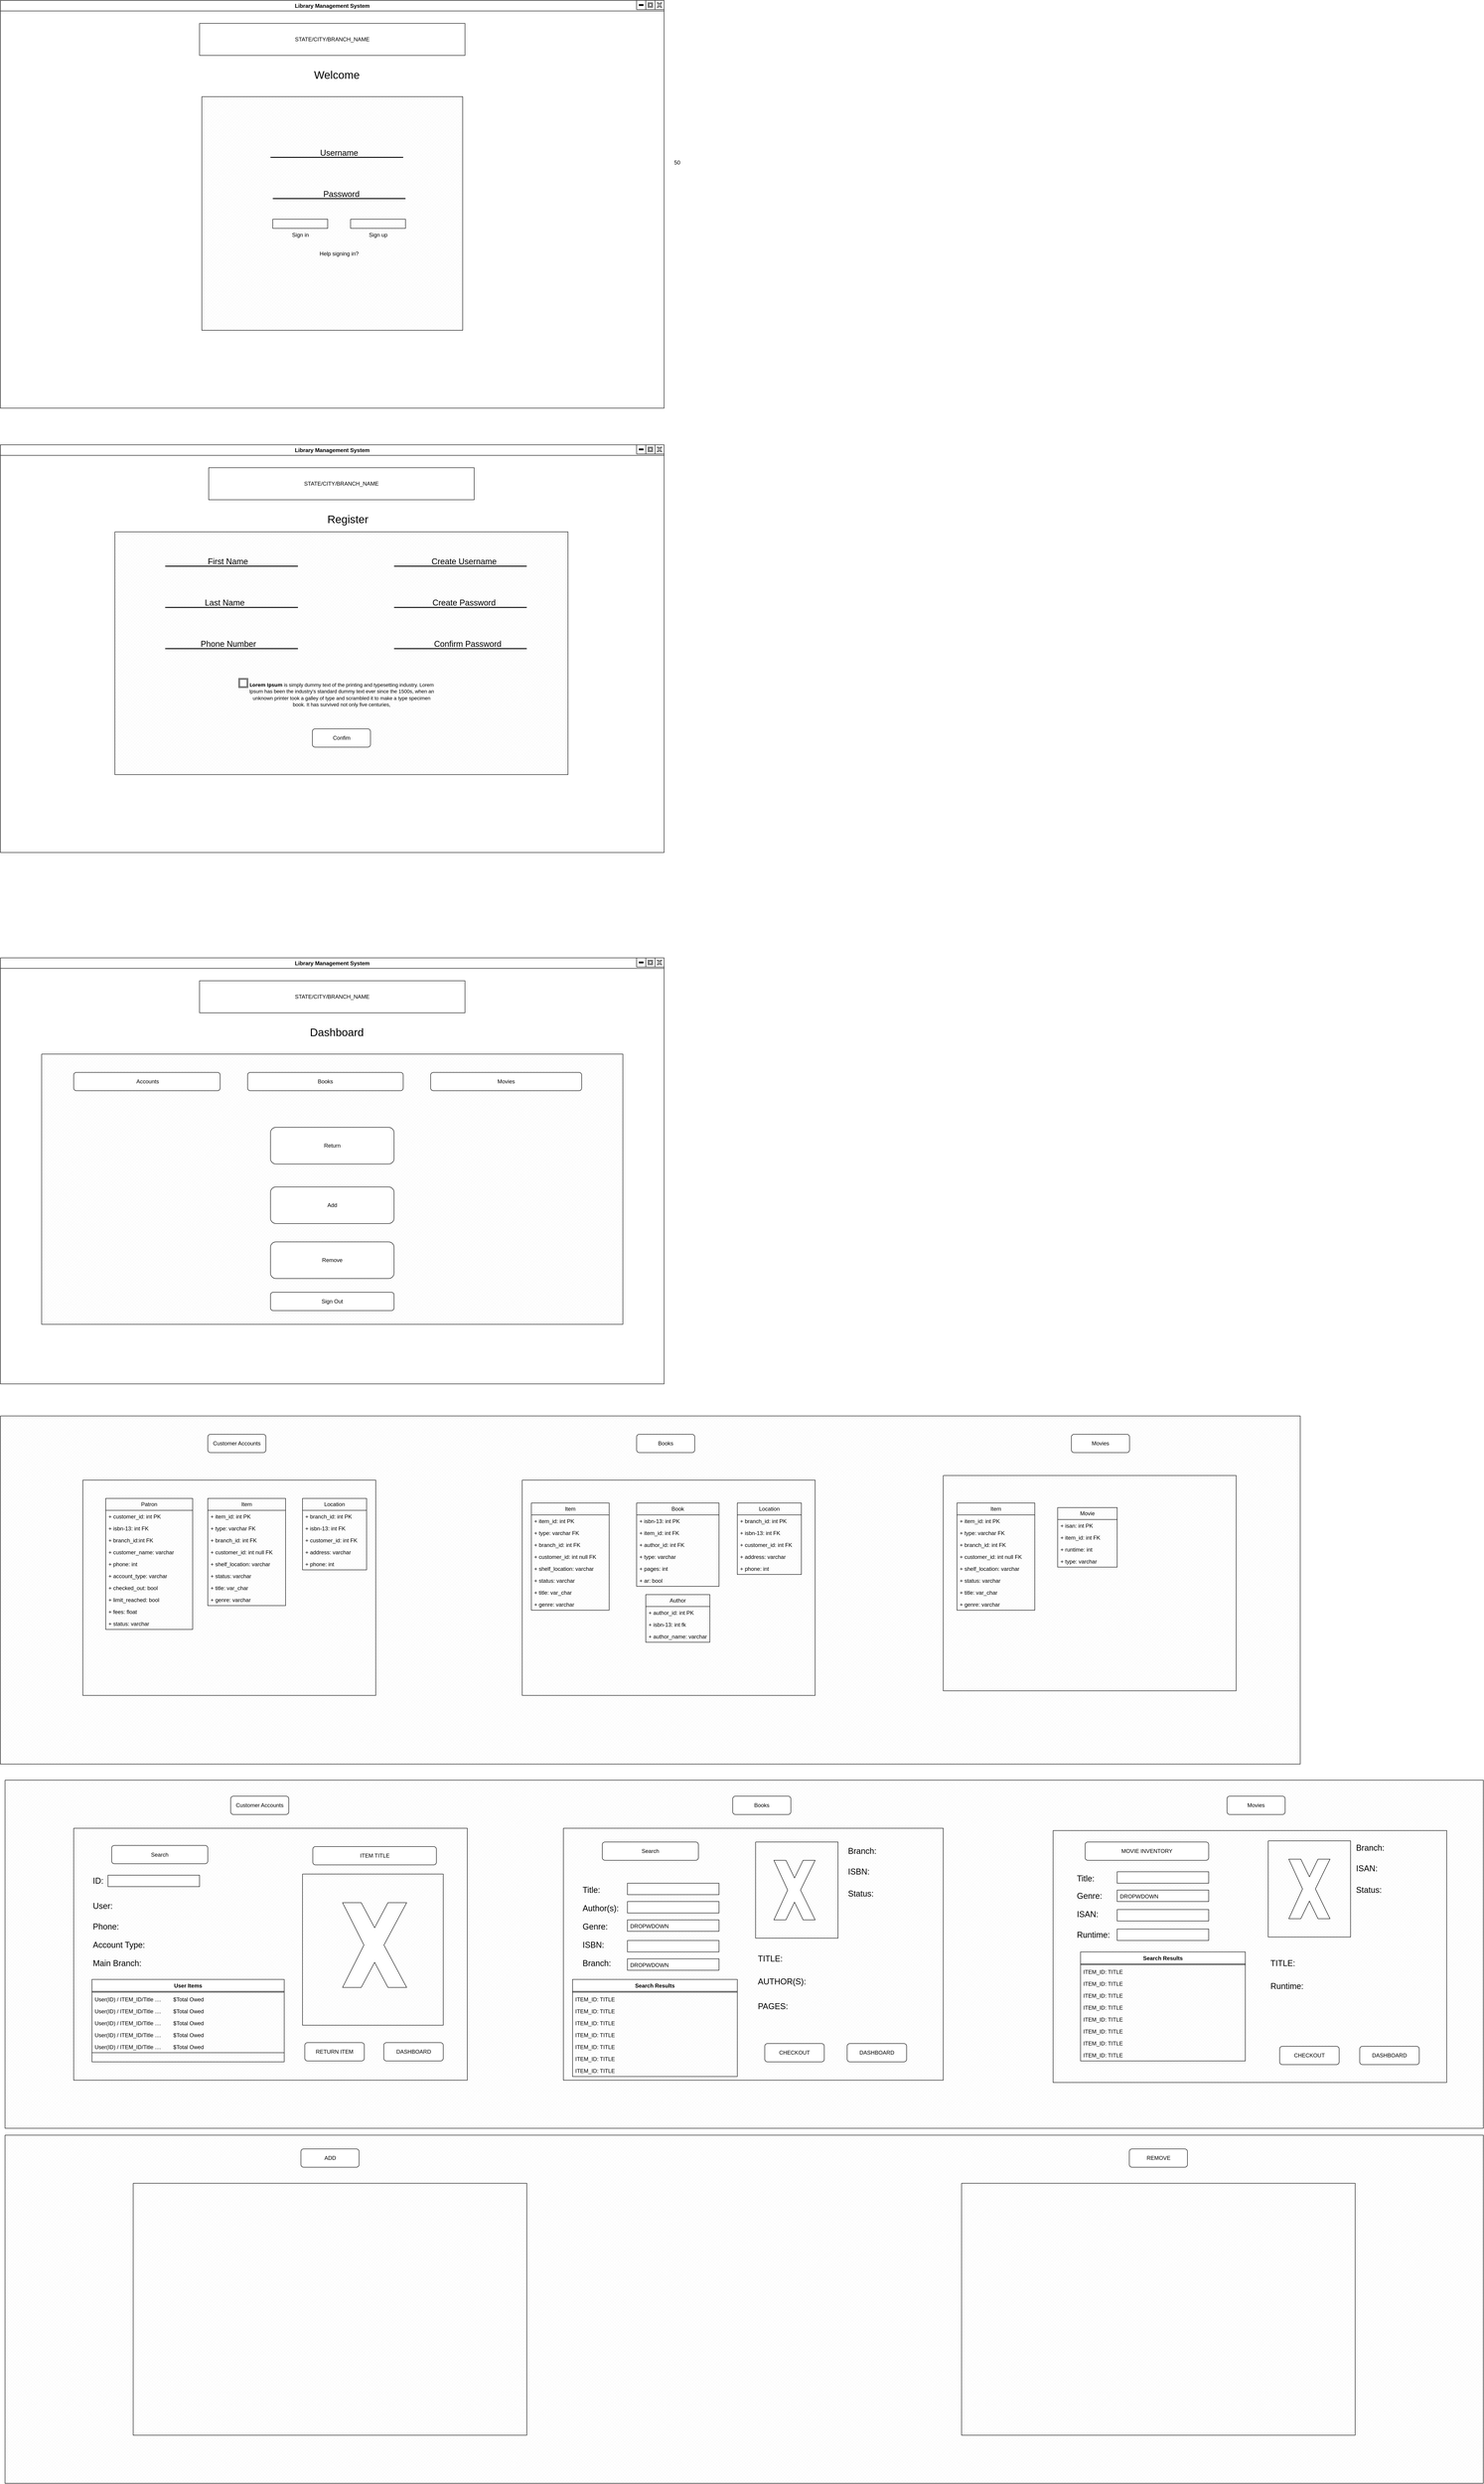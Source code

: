 <mxfile>
    <diagram name="Page-1" id="6vOaWD6bK7h4Z_nTyCYM">
        <mxGraphModel dx="4828" dy="1755" grid="1" gridSize="10" guides="1" tooltips="1" connect="1" arrows="1" fold="1" page="1" pageScale="1" pageWidth="850" pageHeight="1100" math="0" shadow="0">
            <root>
                <mxCell id="0"/>
                <mxCell id="1" parent="0"/>
                <mxCell id="aD8FDuvvDzB4CLu5rnBS-1" value="&lt;div style=&quot;&quot;&gt;&lt;span style=&quot;background-color: initial;&quot;&gt;Library Management System&lt;/span&gt;&lt;/div&gt;" style="swimlane;whiteSpace=wrap;html=1;startSize=23;align=center;" parent="1" vertex="1">
                    <mxGeometry x="-690" y="80" width="1450" height="890" as="geometry">
                        <mxRectangle x="-30" y="80" width="70" height="30" as="alternateBounds"/>
                    </mxGeometry>
                </mxCell>
                <mxCell id="aD8FDuvvDzB4CLu5rnBS-9" value="" style="verticalLabelPosition=bottom;verticalAlign=top;html=1;shape=mxgraph.basic.patternFillRect;fillStyle=diagGrid;step=5;fillStrokeWidth=0.2;fillStrokeColor=#dddddd;" parent="aD8FDuvvDzB4CLu5rnBS-1" vertex="1">
                    <mxGeometry x="440" y="210" width="570" height="510" as="geometry"/>
                </mxCell>
                <mxCell id="aD8FDuvvDzB4CLu5rnBS-19" value="STATE/CITY/BRANCH_NAME" style="html=1;whiteSpace=wrap;container=1;recursiveResize=0;collapsible=0;" parent="aD8FDuvvDzB4CLu5rnBS-1" vertex="1">
                    <mxGeometry x="435" y="50" width="580" height="70" as="geometry"/>
                </mxCell>
                <mxCell id="aD8FDuvvDzB4CLu5rnBS-16" value="&lt;blockquote style=&quot;margin: 0 0 0 40px; border: none; padding: 0px;&quot;&gt;&lt;blockquote style=&quot;margin: 0 0 0 40px; border: none; padding: 0px;&quot;&gt;&lt;blockquote style=&quot;margin: 0 0 0 40px; border: none; padding: 0px;&quot;&gt;&lt;blockquote style=&quot;margin: 0 0 0 40px; border: none; padding: 0px;&quot;&gt;&lt;blockquote style=&quot;margin: 0 0 0 40px; border: none; padding: 0px;&quot;&gt;&lt;font style=&quot;font-size: 24px;&quot;&gt;Welcome&lt;/font&gt;&lt;/blockquote&gt;&lt;/blockquote&gt;&lt;/blockquote&gt;&lt;/blockquote&gt;&lt;/blockquote&gt;" style="text;html=1;strokeColor=none;fillColor=none;align=center;verticalAlign=middle;whiteSpace=wrap;rounded=0;" parent="aD8FDuvvDzB4CLu5rnBS-19" vertex="1">
                    <mxGeometry x="50" y="97.5" width="300" height="30" as="geometry"/>
                </mxCell>
                <mxCell id="aD8FDuvvDzB4CLu5rnBS-2" value="" style="whiteSpace=wrap;html=1;aspect=fixed;" parent="aD8FDuvvDzB4CLu5rnBS-1" vertex="1">
                    <mxGeometry x="1430" width="20" height="20" as="geometry"/>
                </mxCell>
                <mxCell id="aD8FDuvvDzB4CLu5rnBS-3" value="" style="whiteSpace=wrap;html=1;aspect=fixed;" parent="aD8FDuvvDzB4CLu5rnBS-1" vertex="1">
                    <mxGeometry x="1410" width="20" height="20" as="geometry"/>
                </mxCell>
                <mxCell id="aD8FDuvvDzB4CLu5rnBS-4" value="" style="whiteSpace=wrap;html=1;aspect=fixed;" parent="aD8FDuvvDzB4CLu5rnBS-1" vertex="1">
                    <mxGeometry x="1390" width="20" height="20" as="geometry"/>
                </mxCell>
                <mxCell id="aD8FDuvvDzB4CLu5rnBS-6" value="" style="line;strokeWidth=4;html=1;perimeter=backbonePerimeter;points=[];outlineConnect=0;" parent="aD8FDuvvDzB4CLu5rnBS-1" vertex="1">
                    <mxGeometry x="1395" y="5" width="10" height="10" as="geometry"/>
                </mxCell>
                <mxCell id="aD8FDuvvDzB4CLu5rnBS-7" value="" style="shape=ext;double=1;whiteSpace=wrap;html=1;aspect=fixed;" parent="aD8FDuvvDzB4CLu5rnBS-1" vertex="1">
                    <mxGeometry x="1415" y="5" width="10" height="10" as="geometry"/>
                </mxCell>
                <mxCell id="aD8FDuvvDzB4CLu5rnBS-8" value="" style="verticalLabelPosition=bottom;verticalAlign=top;html=1;shape=mxgraph.basic.x" parent="aD8FDuvvDzB4CLu5rnBS-1" vertex="1">
                    <mxGeometry x="1435" y="5" width="10" height="10" as="geometry"/>
                </mxCell>
                <mxCell id="aD8FDuvvDzB4CLu5rnBS-10" value="Sign in" style="verticalLabelPosition=bottom;verticalAlign=top;html=1;shape=mxgraph.basic.patternFillRect;fillStyle=diagRev;step=5;fillStrokeWidth=0.2;fillStrokeColor=#dddddd;" parent="aD8FDuvvDzB4CLu5rnBS-1" vertex="1">
                    <mxGeometry x="595" y="477.5" width="120" height="20" as="geometry"/>
                </mxCell>
                <mxCell id="aD8FDuvvDzB4CLu5rnBS-13" value="" style="line;strokeWidth=2;html=1;" parent="aD8FDuvvDzB4CLu5rnBS-1" vertex="1">
                    <mxGeometry x="595" y="427.5" width="290" height="10" as="geometry"/>
                </mxCell>
                <mxCell id="aD8FDuvvDzB4CLu5rnBS-14" value="" style="line;strokeWidth=2;html=1;" parent="aD8FDuvvDzB4CLu5rnBS-1" vertex="1">
                    <mxGeometry x="590" y="337.5" width="290" height="10" as="geometry"/>
                </mxCell>
                <mxCell id="aD8FDuvvDzB4CLu5rnBS-15" value="Sign up" style="verticalLabelPosition=bottom;verticalAlign=top;html=1;shape=mxgraph.basic.patternFillRect;fillStyle=diagRev;step=5;fillStrokeWidth=0.2;fillStrokeColor=#dddddd;" parent="aD8FDuvvDzB4CLu5rnBS-1" vertex="1">
                    <mxGeometry x="765" y="477.5" width="120" height="20" as="geometry"/>
                </mxCell>
                <mxCell id="aD8FDuvvDzB4CLu5rnBS-17" value="Help signing in?" style="text;html=1;strokeColor=none;fillColor=none;align=center;verticalAlign=middle;whiteSpace=wrap;rounded=0;" parent="aD8FDuvvDzB4CLu5rnBS-1" vertex="1">
                    <mxGeometry x="685" y="537.5" width="110" height="30" as="geometry"/>
                </mxCell>
                <mxCell id="aD8FDuvvDzB4CLu5rnBS-35" value="&lt;font style=&quot;font-size: 18px;&quot;&gt;Username&lt;/font&gt;" style="text;html=1;strokeColor=none;fillColor=none;align=center;verticalAlign=middle;whiteSpace=wrap;rounded=0;" parent="aD8FDuvvDzB4CLu5rnBS-1" vertex="1">
                    <mxGeometry x="710" y="317.5" width="60" height="30" as="geometry"/>
                </mxCell>
                <mxCell id="aD8FDuvvDzB4CLu5rnBS-36" value="&lt;font style=&quot;font-size: 18px;&quot;&gt;Password&lt;/font&gt;" style="text;html=1;strokeColor=none;fillColor=none;align=center;verticalAlign=middle;whiteSpace=wrap;rounded=0;" parent="aD8FDuvvDzB4CLu5rnBS-1" vertex="1">
                    <mxGeometry x="715" y="407.5" width="60" height="30" as="geometry"/>
                </mxCell>
                <mxCell id="1fVAfzUauDLI3_tmRGAv-1" value="50" style="text;whiteSpace=wrap;html=1;" parent="1" vertex="1">
                    <mxGeometry x="780" y="420" width="50" height="40" as="geometry"/>
                </mxCell>
                <mxCell id="89Usu2wHVZIIO48hdldK-11" value="&lt;div style=&quot;&quot;&gt;&lt;span style=&quot;background-color: initial;&quot;&gt;Library Management System&lt;/span&gt;&lt;/div&gt;" style="swimlane;whiteSpace=wrap;html=1;startSize=23;align=center;" parent="1" vertex="1">
                    <mxGeometry x="-690" y="1050" width="1450" height="890" as="geometry">
                        <mxRectangle x="-30" y="80" width="70" height="30" as="alternateBounds"/>
                    </mxGeometry>
                </mxCell>
                <mxCell id="89Usu2wHVZIIO48hdldK-12" value="" style="verticalLabelPosition=bottom;verticalAlign=top;html=1;shape=mxgraph.basic.patternFillRect;fillStyle=diagGrid;step=5;fillStrokeWidth=0.2;fillStrokeColor=#dddddd;" parent="89Usu2wHVZIIO48hdldK-11" vertex="1">
                    <mxGeometry x="250" y="190" width="990" height="530" as="geometry"/>
                </mxCell>
                <mxCell id="89Usu2wHVZIIO48hdldK-13" value="STATE/CITY/BRANCH_NAME" style="html=1;whiteSpace=wrap;container=1;recursiveResize=0;collapsible=0;" parent="89Usu2wHVZIIO48hdldK-11" vertex="1">
                    <mxGeometry x="455.01" y="50" width="580" height="70" as="geometry"/>
                </mxCell>
                <mxCell id="89Usu2wHVZIIO48hdldK-15" value="" style="whiteSpace=wrap;html=1;aspect=fixed;" parent="89Usu2wHVZIIO48hdldK-11" vertex="1">
                    <mxGeometry x="1430" width="20" height="20" as="geometry"/>
                </mxCell>
                <mxCell id="89Usu2wHVZIIO48hdldK-16" value="" style="whiteSpace=wrap;html=1;aspect=fixed;" parent="89Usu2wHVZIIO48hdldK-11" vertex="1">
                    <mxGeometry x="1410" width="20" height="20" as="geometry"/>
                </mxCell>
                <mxCell id="89Usu2wHVZIIO48hdldK-17" value="" style="whiteSpace=wrap;html=1;aspect=fixed;" parent="89Usu2wHVZIIO48hdldK-11" vertex="1">
                    <mxGeometry x="1390" width="20" height="20" as="geometry"/>
                </mxCell>
                <mxCell id="89Usu2wHVZIIO48hdldK-18" value="" style="line;strokeWidth=4;html=1;perimeter=backbonePerimeter;points=[];outlineConnect=0;" parent="89Usu2wHVZIIO48hdldK-11" vertex="1">
                    <mxGeometry x="1395" y="5" width="10" height="10" as="geometry"/>
                </mxCell>
                <mxCell id="89Usu2wHVZIIO48hdldK-19" value="" style="shape=ext;double=1;whiteSpace=wrap;html=1;aspect=fixed;" parent="89Usu2wHVZIIO48hdldK-11" vertex="1">
                    <mxGeometry x="1415" y="5" width="10" height="10" as="geometry"/>
                </mxCell>
                <mxCell id="89Usu2wHVZIIO48hdldK-20" value="" style="verticalLabelPosition=bottom;verticalAlign=top;html=1;shape=mxgraph.basic.x" parent="89Usu2wHVZIIO48hdldK-11" vertex="1">
                    <mxGeometry x="1435" y="5" width="10" height="10" as="geometry"/>
                </mxCell>
                <mxCell id="89Usu2wHVZIIO48hdldK-32" value="" style="line;strokeWidth=2;html=1;" parent="89Usu2wHVZIIO48hdldK-11" vertex="1">
                    <mxGeometry x="860" y="350" width="290" height="10" as="geometry"/>
                </mxCell>
                <mxCell id="89Usu2wHVZIIO48hdldK-33" value="" style="line;strokeWidth=2;html=1;" parent="89Usu2wHVZIIO48hdldK-11" vertex="1">
                    <mxGeometry x="860" y="260" width="290" height="10" as="geometry"/>
                </mxCell>
                <mxCell id="89Usu2wHVZIIO48hdldK-34" value="&lt;span style=&quot;font-size: 18px;&quot;&gt;Create Username&lt;/span&gt;" style="text;html=1;strokeColor=none;fillColor=none;align=center;verticalAlign=middle;whiteSpace=wrap;rounded=0;" parent="89Usu2wHVZIIO48hdldK-11" vertex="1">
                    <mxGeometry x="923.75" y="240" width="177.5" height="30" as="geometry"/>
                </mxCell>
                <mxCell id="89Usu2wHVZIIO48hdldK-35" value="&lt;font style=&quot;font-size: 18px;&quot;&gt;Create&amp;nbsp;Password&lt;br&gt;&lt;/font&gt;" style="text;html=1;strokeColor=none;fillColor=none;align=center;verticalAlign=middle;whiteSpace=wrap;rounded=0;" parent="89Usu2wHVZIIO48hdldK-11" vertex="1">
                    <mxGeometry x="932.5" y="330" width="160" height="30" as="geometry"/>
                </mxCell>
                <mxCell id="89Usu2wHVZIIO48hdldK-36" value="" style="line;strokeWidth=2;html=1;" parent="89Usu2wHVZIIO48hdldK-11" vertex="1">
                    <mxGeometry x="860" y="440" width="290" height="10" as="geometry"/>
                </mxCell>
                <mxCell id="89Usu2wHVZIIO48hdldK-38" value="&lt;font style=&quot;font-size: 18px;&quot;&gt;Confirm Password&lt;br&gt;&lt;/font&gt;" style="text;html=1;strokeColor=none;fillColor=none;align=center;verticalAlign=middle;whiteSpace=wrap;rounded=0;" parent="89Usu2wHVZIIO48hdldK-11" vertex="1">
                    <mxGeometry x="941.25" y="420" width="160" height="30" as="geometry"/>
                </mxCell>
                <mxCell id="89Usu2wHVZIIO48hdldK-39" value="" style="shape=ext;double=1;whiteSpace=wrap;html=1;aspect=fixed;" parent="89Usu2wHVZIIO48hdldK-11" vertex="1">
                    <mxGeometry x="520.63" y="510" width="20" height="20" as="geometry"/>
                </mxCell>
                <mxCell id="89Usu2wHVZIIO48hdldK-40" value="&lt;font style=&quot;&quot;&gt;&lt;font style=&quot;font-size: 11px;&quot;&gt;&lt;strong style=&quot;margin: 0px; padding: 0px; font-family: &amp;quot;Open Sans&amp;quot;, Arial, sans-serif; text-align: justify; background-color: rgb(255, 255, 255);&quot;&gt;Lorem Ipsum&lt;/strong&gt;&amp;nbsp;is simply dummy text of the printing and typesetting industry. Lorem Ipsum has been the industry's standard dummy text ever since the 1500s, when an unknown printer took a galley of type and scrambled it to make a type specimen book. It has survived not only five centuries,&lt;/font&gt;&lt;br&gt;&lt;/font&gt;" style="text;html=1;strokeColor=none;fillColor=none;align=center;verticalAlign=middle;whiteSpace=wrap;rounded=0;" parent="89Usu2wHVZIIO48hdldK-11" vertex="1">
                    <mxGeometry x="540.63" y="530" width="408.75" height="30" as="geometry"/>
                </mxCell>
                <mxCell id="89Usu2wHVZIIO48hdldK-41" value="Confim" style="rounded=1;whiteSpace=wrap;html=1;" parent="89Usu2wHVZIIO48hdldK-11" vertex="1">
                    <mxGeometry x="681.5" y="620" width="127" height="40" as="geometry"/>
                </mxCell>
                <mxCell id="89Usu2wHVZIIO48hdldK-42" value="" style="line;strokeWidth=2;html=1;" parent="89Usu2wHVZIIO48hdldK-11" vertex="1">
                    <mxGeometry x="360" y="350" width="290" height="10" as="geometry"/>
                </mxCell>
                <mxCell id="89Usu2wHVZIIO48hdldK-43" value="" style="line;strokeWidth=2;html=1;" parent="89Usu2wHVZIIO48hdldK-11" vertex="1">
                    <mxGeometry x="360" y="260" width="290" height="10" as="geometry"/>
                </mxCell>
                <mxCell id="89Usu2wHVZIIO48hdldK-44" value="&lt;span style=&quot;font-size: 18px;&quot;&gt;First Name&lt;/span&gt;" style="text;html=1;strokeColor=none;fillColor=none;align=center;verticalAlign=middle;whiteSpace=wrap;rounded=0;" parent="89Usu2wHVZIIO48hdldK-11" vertex="1">
                    <mxGeometry x="408.12" y="240" width="177.5" height="30" as="geometry"/>
                </mxCell>
                <mxCell id="89Usu2wHVZIIO48hdldK-45" value="&lt;font style=&quot;font-size: 18px;&quot;&gt;Last Name&lt;br&gt;&lt;/font&gt;" style="text;html=1;strokeColor=none;fillColor=none;align=center;verticalAlign=middle;whiteSpace=wrap;rounded=0;" parent="89Usu2wHVZIIO48hdldK-11" vertex="1">
                    <mxGeometry x="410" y="330" width="160" height="30" as="geometry"/>
                </mxCell>
                <mxCell id="89Usu2wHVZIIO48hdldK-46" value="" style="line;strokeWidth=2;html=1;" parent="89Usu2wHVZIIO48hdldK-11" vertex="1">
                    <mxGeometry x="360" y="440" width="290" height="10" as="geometry"/>
                </mxCell>
                <mxCell id="89Usu2wHVZIIO48hdldK-47" value="&lt;font style=&quot;font-size: 18px;&quot;&gt;Phone Number&lt;br&gt;&lt;/font&gt;" style="text;html=1;strokeColor=none;fillColor=none;align=center;verticalAlign=middle;whiteSpace=wrap;rounded=0;" parent="89Usu2wHVZIIO48hdldK-11" vertex="1">
                    <mxGeometry x="417.5" y="420" width="160" height="30" as="geometry"/>
                </mxCell>
                <mxCell id="89Usu2wHVZIIO48hdldK-14" value="&lt;blockquote style=&quot;margin: 0 0 0 40px; border: none; padding: 0px;&quot;&gt;&lt;blockquote style=&quot;margin: 0 0 0 40px; border: none; padding: 0px;&quot;&gt;&lt;blockquote style=&quot;margin: 0 0 0 40px; border: none; padding: 0px;&quot;&gt;&lt;blockquote style=&quot;margin: 0 0 0 40px; border: none; padding: 0px;&quot;&gt;&lt;blockquote style=&quot;margin: 0 0 0 40px; border: none; padding: 0px;&quot;&gt;&lt;font style=&quot;font-size: 24px;&quot;&gt;Register&lt;/font&gt;&lt;/blockquote&gt;&lt;/blockquote&gt;&lt;/blockquote&gt;&lt;/blockquote&gt;&lt;/blockquote&gt;" style="text;html=1;strokeColor=none;fillColor=none;align=center;verticalAlign=middle;whiteSpace=wrap;rounded=0;" parent="89Usu2wHVZIIO48hdldK-11" vertex="1">
                    <mxGeometry x="508.5" y="147.5" width="300" height="30" as="geometry"/>
                </mxCell>
                <mxCell id="89Usu2wHVZIIO48hdldK-67" value="&lt;div style=&quot;&quot;&gt;&lt;span style=&quot;background-color: initial;&quot;&gt;Library Management System&lt;/span&gt;&lt;/div&gt;" style="swimlane;whiteSpace=wrap;html=1;startSize=23;align=center;" parent="1" vertex="1">
                    <mxGeometry x="-690" y="2170" width="1450" height="930" as="geometry">
                        <mxRectangle x="-30" y="80" width="70" height="30" as="alternateBounds"/>
                    </mxGeometry>
                </mxCell>
                <mxCell id="89Usu2wHVZIIO48hdldK-68" value="" style="verticalLabelPosition=bottom;verticalAlign=top;html=1;shape=mxgraph.basic.patternFillRect;fillStyle=diagGrid;step=5;fillStrokeWidth=0.2;fillStrokeColor=#dddddd;" parent="89Usu2wHVZIIO48hdldK-67" vertex="1">
                    <mxGeometry x="90" y="210" width="1270" height="590" as="geometry"/>
                </mxCell>
                <mxCell id="89Usu2wHVZIIO48hdldK-69" value="STATE/CITY/BRANCH_NAME" style="html=1;whiteSpace=wrap;container=1;recursiveResize=0;collapsible=0;" parent="89Usu2wHVZIIO48hdldK-67" vertex="1">
                    <mxGeometry x="435" y="50" width="580" height="70" as="geometry"/>
                </mxCell>
                <mxCell id="89Usu2wHVZIIO48hdldK-70" value="&lt;blockquote style=&quot;margin: 0 0 0 40px; border: none; padding: 0px;&quot;&gt;&lt;blockquote style=&quot;margin: 0 0 0 40px; border: none; padding: 0px;&quot;&gt;&lt;blockquote style=&quot;margin: 0 0 0 40px; border: none; padding: 0px;&quot;&gt;&lt;blockquote style=&quot;margin: 0 0 0 40px; border: none; padding: 0px;&quot;&gt;&lt;blockquote style=&quot;margin: 0 0 0 40px; border: none; padding: 0px;&quot;&gt;&lt;font style=&quot;font-size: 24px;&quot;&gt;Dashboard&lt;/font&gt;&lt;/blockquote&gt;&lt;/blockquote&gt;&lt;/blockquote&gt;&lt;/blockquote&gt;&lt;/blockquote&gt;" style="text;html=1;strokeColor=none;fillColor=none;align=center;verticalAlign=middle;whiteSpace=wrap;rounded=0;" parent="89Usu2wHVZIIO48hdldK-69" vertex="1">
                    <mxGeometry x="50" y="97.5" width="300" height="30" as="geometry"/>
                </mxCell>
                <mxCell id="89Usu2wHVZIIO48hdldK-71" value="" style="whiteSpace=wrap;html=1;aspect=fixed;" parent="89Usu2wHVZIIO48hdldK-67" vertex="1">
                    <mxGeometry x="1430" width="20" height="20" as="geometry"/>
                </mxCell>
                <mxCell id="89Usu2wHVZIIO48hdldK-72" value="" style="whiteSpace=wrap;html=1;aspect=fixed;" parent="89Usu2wHVZIIO48hdldK-67" vertex="1">
                    <mxGeometry x="1410" width="20" height="20" as="geometry"/>
                </mxCell>
                <mxCell id="89Usu2wHVZIIO48hdldK-73" value="" style="whiteSpace=wrap;html=1;aspect=fixed;" parent="89Usu2wHVZIIO48hdldK-67" vertex="1">
                    <mxGeometry x="1390" width="20" height="20" as="geometry"/>
                </mxCell>
                <mxCell id="89Usu2wHVZIIO48hdldK-74" value="" style="line;strokeWidth=4;html=1;perimeter=backbonePerimeter;points=[];outlineConnect=0;" parent="89Usu2wHVZIIO48hdldK-67" vertex="1">
                    <mxGeometry x="1395" y="5" width="10" height="10" as="geometry"/>
                </mxCell>
                <mxCell id="89Usu2wHVZIIO48hdldK-75" value="" style="shape=ext;double=1;whiteSpace=wrap;html=1;aspect=fixed;" parent="89Usu2wHVZIIO48hdldK-67" vertex="1">
                    <mxGeometry x="1415" y="5" width="10" height="10" as="geometry"/>
                </mxCell>
                <mxCell id="89Usu2wHVZIIO48hdldK-76" value="" style="verticalLabelPosition=bottom;verticalAlign=top;html=1;shape=mxgraph.basic.x" parent="89Usu2wHVZIIO48hdldK-67" vertex="1">
                    <mxGeometry x="1435" y="5" width="10" height="10" as="geometry"/>
                </mxCell>
                <mxCell id="89Usu2wHVZIIO48hdldK-85" value="&amp;nbsp;Accounts" style="rounded=1;whiteSpace=wrap;html=1;" parent="89Usu2wHVZIIO48hdldK-67" vertex="1">
                    <mxGeometry x="160" y="250" width="320" height="40" as="geometry"/>
                </mxCell>
                <mxCell id="89Usu2wHVZIIO48hdldK-94" value="Books" style="rounded=1;whiteSpace=wrap;html=1;" parent="89Usu2wHVZIIO48hdldK-67" vertex="1">
                    <mxGeometry x="540" y="250" width="340" height="40" as="geometry"/>
                </mxCell>
                <mxCell id="89Usu2wHVZIIO48hdldK-95" value="Movies" style="rounded=1;whiteSpace=wrap;html=1;" parent="89Usu2wHVZIIO48hdldK-67" vertex="1">
                    <mxGeometry x="940" y="250" width="330" height="40" as="geometry"/>
                </mxCell>
                <mxCell id="89Usu2wHVZIIO48hdldK-108" value="Add" style="rounded=1;whiteSpace=wrap;html=1;" parent="89Usu2wHVZIIO48hdldK-67" vertex="1">
                    <mxGeometry x="590" y="500" width="270" height="80" as="geometry"/>
                </mxCell>
                <mxCell id="89Usu2wHVZIIO48hdldK-192" value="Return" style="rounded=1;whiteSpace=wrap;html=1;" parent="89Usu2wHVZIIO48hdldK-67" vertex="1">
                    <mxGeometry x="590" y="370" width="270" height="80" as="geometry"/>
                </mxCell>
                <mxCell id="89Usu2wHVZIIO48hdldK-214" value="Sign Out" style="rounded=1;whiteSpace=wrap;html=1;" parent="89Usu2wHVZIIO48hdldK-67" vertex="1">
                    <mxGeometry x="590" y="730" width="270" height="40" as="geometry"/>
                </mxCell>
                <mxCell id="9" value="Remove" style="rounded=1;whiteSpace=wrap;html=1;" parent="89Usu2wHVZIIO48hdldK-67" vertex="1">
                    <mxGeometry x="590" y="620" width="270" height="80" as="geometry"/>
                </mxCell>
                <mxCell id="89Usu2wHVZIIO48hdldK-97" value="" style="verticalLabelPosition=bottom;verticalAlign=top;html=1;shape=mxgraph.basic.patternFillRect;fillStyle=diagGrid;step=5;fillStrokeWidth=0.2;fillStrokeColor=#dddddd;" parent="1" vertex="1">
                    <mxGeometry x="-690" y="3170" width="2840" height="760" as="geometry"/>
                </mxCell>
                <mxCell id="89Usu2wHVZIIO48hdldK-100" value="" style="verticalLabelPosition=bottom;verticalAlign=top;html=1;shape=mxgraph.basic.patternFillRect;fillStyle=diagGrid;step=5;fillStrokeWidth=0.2;fillStrokeColor=#dddddd;" parent="1" vertex="1">
                    <mxGeometry x="-510" y="3310" width="640" height="470" as="geometry"/>
                </mxCell>
                <mxCell id="89Usu2wHVZIIO48hdldK-101" value="" style="verticalLabelPosition=bottom;verticalAlign=top;html=1;shape=mxgraph.basic.patternFillRect;fillStyle=diagGrid;step=5;fillStrokeWidth=0.2;fillStrokeColor=#dddddd;" parent="1" vertex="1">
                    <mxGeometry x="450" y="3310" width="640" height="470" as="geometry"/>
                </mxCell>
                <mxCell id="89Usu2wHVZIIO48hdldK-102" value="" style="verticalLabelPosition=bottom;verticalAlign=top;html=1;shape=mxgraph.basic.patternFillRect;fillStyle=diagGrid;step=5;fillStrokeWidth=0.2;fillStrokeColor=#dddddd;" parent="1" vertex="1">
                    <mxGeometry x="1370" y="3300" width="640" height="470" as="geometry"/>
                </mxCell>
                <mxCell id="89Usu2wHVZIIO48hdldK-112" value="Customer Accounts" style="rounded=1;whiteSpace=wrap;html=1;" parent="1" vertex="1">
                    <mxGeometry x="-237" y="3210" width="127" height="40" as="geometry"/>
                </mxCell>
                <mxCell id="89Usu2wHVZIIO48hdldK-113" value="Books" style="rounded=1;whiteSpace=wrap;html=1;" parent="1" vertex="1">
                    <mxGeometry x="700" y="3210" width="127" height="40" as="geometry"/>
                </mxCell>
                <mxCell id="89Usu2wHVZIIO48hdldK-114" value="Movies" style="rounded=1;whiteSpace=wrap;html=1;" parent="1" vertex="1">
                    <mxGeometry x="1650" y="3210" width="127" height="40" as="geometry"/>
                </mxCell>
                <mxCell id="89Usu2wHVZIIO48hdldK-126" value="Patron" style="swimlane;fontStyle=0;childLayout=stackLayout;horizontal=1;startSize=26;fillColor=none;horizontalStack=0;resizeParent=1;resizeParentMax=0;resizeLast=0;collapsible=1;marginBottom=0;whiteSpace=wrap;html=1;" parent="1" vertex="1">
                    <mxGeometry x="-460" y="3350" width="190" height="286" as="geometry"/>
                </mxCell>
                <mxCell id="89Usu2wHVZIIO48hdldK-127" value="+ customer_id: int PK" style="text;strokeColor=none;fillColor=none;align=left;verticalAlign=top;spacingLeft=4;spacingRight=4;overflow=hidden;rotatable=0;points=[[0,0.5],[1,0.5]];portConstraint=eastwest;whiteSpace=wrap;html=1;" parent="89Usu2wHVZIIO48hdldK-126" vertex="1">
                    <mxGeometry y="26" width="190" height="26" as="geometry"/>
                </mxCell>
                <mxCell id="89Usu2wHVZIIO48hdldK-128" value="+ isbn-13: int FK" style="text;strokeColor=none;fillColor=none;align=left;verticalAlign=top;spacingLeft=4;spacingRight=4;overflow=hidden;rotatable=0;points=[[0,0.5],[1,0.5]];portConstraint=eastwest;whiteSpace=wrap;html=1;" parent="89Usu2wHVZIIO48hdldK-126" vertex="1">
                    <mxGeometry y="52" width="190" height="26" as="geometry"/>
                </mxCell>
                <mxCell id="89Usu2wHVZIIO48hdldK-129" value="+ branch_id:int FK" style="text;strokeColor=none;fillColor=none;align=left;verticalAlign=top;spacingLeft=4;spacingRight=4;overflow=hidden;rotatable=0;points=[[0,0.5],[1,0.5]];portConstraint=eastwest;whiteSpace=wrap;html=1;" parent="89Usu2wHVZIIO48hdldK-126" vertex="1">
                    <mxGeometry y="78" width="190" height="26" as="geometry"/>
                </mxCell>
                <mxCell id="89Usu2wHVZIIO48hdldK-130" value="+ customer_name: varchar" style="text;strokeColor=none;fillColor=none;align=left;verticalAlign=top;spacingLeft=4;spacingRight=4;overflow=hidden;rotatable=0;points=[[0,0.5],[1,0.5]];portConstraint=eastwest;whiteSpace=wrap;html=1;" parent="89Usu2wHVZIIO48hdldK-126" vertex="1">
                    <mxGeometry y="104" width="190" height="26" as="geometry"/>
                </mxCell>
                <mxCell id="89Usu2wHVZIIO48hdldK-131" value="+ phone: int" style="text;strokeColor=none;fillColor=none;align=left;verticalAlign=top;spacingLeft=4;spacingRight=4;overflow=hidden;rotatable=0;points=[[0,0.5],[1,0.5]];portConstraint=eastwest;whiteSpace=wrap;html=1;" parent="89Usu2wHVZIIO48hdldK-126" vertex="1">
                    <mxGeometry y="130" width="190" height="26" as="geometry"/>
                </mxCell>
                <mxCell id="89Usu2wHVZIIO48hdldK-132" value="+ account_type: varchar" style="text;strokeColor=none;fillColor=none;align=left;verticalAlign=top;spacingLeft=4;spacingRight=4;overflow=hidden;rotatable=0;points=[[0,0.5],[1,0.5]];portConstraint=eastwest;whiteSpace=wrap;html=1;" parent="89Usu2wHVZIIO48hdldK-126" vertex="1">
                    <mxGeometry y="156" width="190" height="26" as="geometry"/>
                </mxCell>
                <mxCell id="89Usu2wHVZIIO48hdldK-133" value="+ checked_out: bool" style="text;strokeColor=none;fillColor=none;align=left;verticalAlign=top;spacingLeft=4;spacingRight=4;overflow=hidden;rotatable=0;points=[[0,0.5],[1,0.5]];portConstraint=eastwest;whiteSpace=wrap;html=1;" parent="89Usu2wHVZIIO48hdldK-126" vertex="1">
                    <mxGeometry y="182" width="190" height="26" as="geometry"/>
                </mxCell>
                <mxCell id="89Usu2wHVZIIO48hdldK-134" value="+ limit_reached: bool" style="text;strokeColor=none;fillColor=none;align=left;verticalAlign=top;spacingLeft=4;spacingRight=4;overflow=hidden;rotatable=0;points=[[0,0.5],[1,0.5]];portConstraint=eastwest;whiteSpace=wrap;html=1;" parent="89Usu2wHVZIIO48hdldK-126" vertex="1">
                    <mxGeometry y="208" width="190" height="26" as="geometry"/>
                </mxCell>
                <mxCell id="89Usu2wHVZIIO48hdldK-135" value="+ fees: float" style="text;strokeColor=none;fillColor=none;align=left;verticalAlign=top;spacingLeft=4;spacingRight=4;overflow=hidden;rotatable=0;points=[[0,0.5],[1,0.5]];portConstraint=eastwest;whiteSpace=wrap;html=1;" parent="89Usu2wHVZIIO48hdldK-126" vertex="1">
                    <mxGeometry y="234" width="190" height="26" as="geometry"/>
                </mxCell>
                <mxCell id="89Usu2wHVZIIO48hdldK-136" value="&lt;div&gt;+ status: varchar&lt;/div&gt;" style="text;strokeColor=none;fillColor=none;align=left;verticalAlign=top;spacingLeft=4;spacingRight=4;overflow=hidden;rotatable=0;points=[[0,0.5],[1,0.5]];portConstraint=eastwest;whiteSpace=wrap;html=1;" parent="89Usu2wHVZIIO48hdldK-126" vertex="1">
                    <mxGeometry y="260" width="190" height="26" as="geometry"/>
                </mxCell>
                <mxCell id="89Usu2wHVZIIO48hdldK-137" value="Item" style="swimlane;fontStyle=0;childLayout=stackLayout;horizontal=1;startSize=26;fillColor=none;horizontalStack=0;resizeParent=1;resizeParentMax=0;resizeLast=0;collapsible=1;marginBottom=0;whiteSpace=wrap;html=1;" parent="1" vertex="1">
                    <mxGeometry x="470" y="3360" width="170" height="234" as="geometry"/>
                </mxCell>
                <mxCell id="89Usu2wHVZIIO48hdldK-138" value="+ item_id: int PK" style="text;strokeColor=none;fillColor=none;align=left;verticalAlign=top;spacingLeft=4;spacingRight=4;overflow=hidden;rotatable=0;points=[[0,0.5],[1,0.5]];portConstraint=eastwest;whiteSpace=wrap;html=1;" parent="89Usu2wHVZIIO48hdldK-137" vertex="1">
                    <mxGeometry y="26" width="170" height="26" as="geometry"/>
                </mxCell>
                <mxCell id="89Usu2wHVZIIO48hdldK-139" value="+ type: varchar FK" style="text;strokeColor=none;fillColor=none;align=left;verticalAlign=top;spacingLeft=4;spacingRight=4;overflow=hidden;rotatable=0;points=[[0,0.5],[1,0.5]];portConstraint=eastwest;whiteSpace=wrap;html=1;" parent="89Usu2wHVZIIO48hdldK-137" vertex="1">
                    <mxGeometry y="52" width="170" height="26" as="geometry"/>
                </mxCell>
                <mxCell id="89Usu2wHVZIIO48hdldK-140" value="+ branch_id: int FK" style="text;strokeColor=none;fillColor=none;align=left;verticalAlign=top;spacingLeft=4;spacingRight=4;overflow=hidden;rotatable=0;points=[[0,0.5],[1,0.5]];portConstraint=eastwest;whiteSpace=wrap;html=1;" parent="89Usu2wHVZIIO48hdldK-137" vertex="1">
                    <mxGeometry y="78" width="170" height="26" as="geometry"/>
                </mxCell>
                <mxCell id="89Usu2wHVZIIO48hdldK-141" value="+ customer_id: int null FK" style="text;strokeColor=none;fillColor=none;align=left;verticalAlign=top;spacingLeft=4;spacingRight=4;overflow=hidden;rotatable=0;points=[[0,0.5],[1,0.5]];portConstraint=eastwest;whiteSpace=wrap;html=1;" parent="89Usu2wHVZIIO48hdldK-137" vertex="1">
                    <mxGeometry y="104" width="170" height="26" as="geometry"/>
                </mxCell>
                <mxCell id="89Usu2wHVZIIO48hdldK-142" value="+ shelf_location: varchar" style="text;strokeColor=none;fillColor=none;align=left;verticalAlign=top;spacingLeft=4;spacingRight=4;overflow=hidden;rotatable=0;points=[[0,0.5],[1,0.5]];portConstraint=eastwest;whiteSpace=wrap;html=1;" parent="89Usu2wHVZIIO48hdldK-137" vertex="1">
                    <mxGeometry y="130" width="170" height="26" as="geometry"/>
                </mxCell>
                <mxCell id="89Usu2wHVZIIO48hdldK-143" value="+ status: varchar" style="text;strokeColor=none;fillColor=none;align=left;verticalAlign=top;spacingLeft=4;spacingRight=4;overflow=hidden;rotatable=0;points=[[0,0.5],[1,0.5]];portConstraint=eastwest;whiteSpace=wrap;html=1;" parent="89Usu2wHVZIIO48hdldK-137" vertex="1">
                    <mxGeometry y="156" width="170" height="26" as="geometry"/>
                </mxCell>
                <mxCell id="89Usu2wHVZIIO48hdldK-144" value="&lt;div&gt;+ title: var_char&lt;br&gt;&lt;/div&gt;" style="text;strokeColor=none;fillColor=none;align=left;verticalAlign=top;spacingLeft=4;spacingRight=4;overflow=hidden;rotatable=0;points=[[0,0.5],[1,0.5]];portConstraint=eastwest;whiteSpace=wrap;html=1;" parent="89Usu2wHVZIIO48hdldK-137" vertex="1">
                    <mxGeometry y="182" width="170" height="26" as="geometry"/>
                </mxCell>
                <mxCell id="89Usu2wHVZIIO48hdldK-145" value="+ genre: varchar" style="text;strokeColor=none;fillColor=none;align=left;verticalAlign=top;spacingLeft=4;spacingRight=4;overflow=hidden;rotatable=0;points=[[0,0.5],[1,0.5]];portConstraint=eastwest;whiteSpace=wrap;html=1;" parent="89Usu2wHVZIIO48hdldK-137" vertex="1">
                    <mxGeometry y="208" width="170" height="26" as="geometry"/>
                </mxCell>
                <mxCell id="89Usu2wHVZIIO48hdldK-146" value="Item" style="swimlane;fontStyle=0;childLayout=stackLayout;horizontal=1;startSize=26;fillColor=none;horizontalStack=0;resizeParent=1;resizeParentMax=0;resizeLast=0;collapsible=1;marginBottom=0;whiteSpace=wrap;html=1;" parent="1" vertex="1">
                    <mxGeometry x="1400" y="3360" width="170" height="234" as="geometry"/>
                </mxCell>
                <mxCell id="89Usu2wHVZIIO48hdldK-147" value="+ item_id: int PK" style="text;strokeColor=none;fillColor=none;align=left;verticalAlign=top;spacingLeft=4;spacingRight=4;overflow=hidden;rotatable=0;points=[[0,0.5],[1,0.5]];portConstraint=eastwest;whiteSpace=wrap;html=1;" parent="89Usu2wHVZIIO48hdldK-146" vertex="1">
                    <mxGeometry y="26" width="170" height="26" as="geometry"/>
                </mxCell>
                <mxCell id="89Usu2wHVZIIO48hdldK-148" value="+ type: varchar FK" style="text;strokeColor=none;fillColor=none;align=left;verticalAlign=top;spacingLeft=4;spacingRight=4;overflow=hidden;rotatable=0;points=[[0,0.5],[1,0.5]];portConstraint=eastwest;whiteSpace=wrap;html=1;" parent="89Usu2wHVZIIO48hdldK-146" vertex="1">
                    <mxGeometry y="52" width="170" height="26" as="geometry"/>
                </mxCell>
                <mxCell id="89Usu2wHVZIIO48hdldK-149" value="+ branch_id: int FK" style="text;strokeColor=none;fillColor=none;align=left;verticalAlign=top;spacingLeft=4;spacingRight=4;overflow=hidden;rotatable=0;points=[[0,0.5],[1,0.5]];portConstraint=eastwest;whiteSpace=wrap;html=1;" parent="89Usu2wHVZIIO48hdldK-146" vertex="1">
                    <mxGeometry y="78" width="170" height="26" as="geometry"/>
                </mxCell>
                <mxCell id="89Usu2wHVZIIO48hdldK-150" value="+ customer_id: int null FK" style="text;strokeColor=none;fillColor=none;align=left;verticalAlign=top;spacingLeft=4;spacingRight=4;overflow=hidden;rotatable=0;points=[[0,0.5],[1,0.5]];portConstraint=eastwest;whiteSpace=wrap;html=1;" parent="89Usu2wHVZIIO48hdldK-146" vertex="1">
                    <mxGeometry y="104" width="170" height="26" as="geometry"/>
                </mxCell>
                <mxCell id="89Usu2wHVZIIO48hdldK-151" value="+ shelf_location: varchar" style="text;strokeColor=none;fillColor=none;align=left;verticalAlign=top;spacingLeft=4;spacingRight=4;overflow=hidden;rotatable=0;points=[[0,0.5],[1,0.5]];portConstraint=eastwest;whiteSpace=wrap;html=1;" parent="89Usu2wHVZIIO48hdldK-146" vertex="1">
                    <mxGeometry y="130" width="170" height="26" as="geometry"/>
                </mxCell>
                <mxCell id="89Usu2wHVZIIO48hdldK-152" value="+ status: varchar" style="text;strokeColor=none;fillColor=none;align=left;verticalAlign=top;spacingLeft=4;spacingRight=4;overflow=hidden;rotatable=0;points=[[0,0.5],[1,0.5]];portConstraint=eastwest;whiteSpace=wrap;html=1;" parent="89Usu2wHVZIIO48hdldK-146" vertex="1">
                    <mxGeometry y="156" width="170" height="26" as="geometry"/>
                </mxCell>
                <mxCell id="89Usu2wHVZIIO48hdldK-153" value="&lt;div&gt;+ title: var_char&lt;br&gt;&lt;/div&gt;" style="text;strokeColor=none;fillColor=none;align=left;verticalAlign=top;spacingLeft=4;spacingRight=4;overflow=hidden;rotatable=0;points=[[0,0.5],[1,0.5]];portConstraint=eastwest;whiteSpace=wrap;html=1;" parent="89Usu2wHVZIIO48hdldK-146" vertex="1">
                    <mxGeometry y="182" width="170" height="26" as="geometry"/>
                </mxCell>
                <mxCell id="89Usu2wHVZIIO48hdldK-154" value="+ genre: varchar" style="text;strokeColor=none;fillColor=none;align=left;verticalAlign=top;spacingLeft=4;spacingRight=4;overflow=hidden;rotatable=0;points=[[0,0.5],[1,0.5]];portConstraint=eastwest;whiteSpace=wrap;html=1;" parent="89Usu2wHVZIIO48hdldK-146" vertex="1">
                    <mxGeometry y="208" width="170" height="26" as="geometry"/>
                </mxCell>
                <mxCell id="89Usu2wHVZIIO48hdldK-155" value="Movie" style="swimlane;fontStyle=0;childLayout=stackLayout;horizontal=1;startSize=26;fillColor=none;horizontalStack=0;resizeParent=1;resizeParentMax=0;resizeLast=0;collapsible=1;marginBottom=0;whiteSpace=wrap;html=1;" parent="1" vertex="1">
                    <mxGeometry x="1620" y="3370" width="130" height="130" as="geometry"/>
                </mxCell>
                <mxCell id="89Usu2wHVZIIO48hdldK-156" value="+ isan: int PK" style="text;strokeColor=none;fillColor=none;align=left;verticalAlign=top;spacingLeft=4;spacingRight=4;overflow=hidden;rotatable=0;points=[[0,0.5],[1,0.5]];portConstraint=eastwest;whiteSpace=wrap;html=1;" parent="89Usu2wHVZIIO48hdldK-155" vertex="1">
                    <mxGeometry y="26" width="130" height="26" as="geometry"/>
                </mxCell>
                <mxCell id="89Usu2wHVZIIO48hdldK-157" value="+ item_id: int FK" style="text;strokeColor=none;fillColor=none;align=left;verticalAlign=top;spacingLeft=4;spacingRight=4;overflow=hidden;rotatable=0;points=[[0,0.5],[1,0.5]];portConstraint=eastwest;whiteSpace=wrap;html=1;" parent="89Usu2wHVZIIO48hdldK-155" vertex="1">
                    <mxGeometry y="52" width="130" height="26" as="geometry"/>
                </mxCell>
                <mxCell id="89Usu2wHVZIIO48hdldK-158" value="+ runtime: int" style="text;strokeColor=none;fillColor=none;align=left;verticalAlign=top;spacingLeft=4;spacingRight=4;overflow=hidden;rotatable=0;points=[[0,0.5],[1,0.5]];portConstraint=eastwest;whiteSpace=wrap;html=1;" parent="89Usu2wHVZIIO48hdldK-155" vertex="1">
                    <mxGeometry y="78" width="130" height="26" as="geometry"/>
                </mxCell>
                <mxCell id="89Usu2wHVZIIO48hdldK-159" value="&lt;div&gt;+ type: varchar&lt;/div&gt;" style="text;strokeColor=none;fillColor=none;align=left;verticalAlign=top;spacingLeft=4;spacingRight=4;overflow=hidden;rotatable=0;points=[[0,0.5],[1,0.5]];portConstraint=eastwest;whiteSpace=wrap;html=1;" parent="89Usu2wHVZIIO48hdldK-155" vertex="1">
                    <mxGeometry y="104" width="130" height="26" as="geometry"/>
                </mxCell>
                <mxCell id="89Usu2wHVZIIO48hdldK-160" value="Book" style="swimlane;fontStyle=0;childLayout=stackLayout;horizontal=1;startSize=26;fillColor=none;horizontalStack=0;resizeParent=1;resizeParentMax=0;resizeLast=0;collapsible=1;marginBottom=0;whiteSpace=wrap;html=1;" parent="1" vertex="1">
                    <mxGeometry x="700" y="3360" width="180" height="182" as="geometry"/>
                </mxCell>
                <mxCell id="89Usu2wHVZIIO48hdldK-161" value="+ isbn-13: int PK" style="text;strokeColor=none;fillColor=none;align=left;verticalAlign=top;spacingLeft=4;spacingRight=4;overflow=hidden;rotatable=0;points=[[0,0.5],[1,0.5]];portConstraint=eastwest;whiteSpace=wrap;html=1;" parent="89Usu2wHVZIIO48hdldK-160" vertex="1">
                    <mxGeometry y="26" width="180" height="26" as="geometry"/>
                </mxCell>
                <mxCell id="89Usu2wHVZIIO48hdldK-162" value="+ item_id: int FK" style="text;strokeColor=none;fillColor=none;align=left;verticalAlign=top;spacingLeft=4;spacingRight=4;overflow=hidden;rotatable=0;points=[[0,0.5],[1,0.5]];portConstraint=eastwest;whiteSpace=wrap;html=1;" parent="89Usu2wHVZIIO48hdldK-160" vertex="1">
                    <mxGeometry y="52" width="180" height="26" as="geometry"/>
                </mxCell>
                <mxCell id="89Usu2wHVZIIO48hdldK-163" value="+ author_id: int FK" style="text;strokeColor=none;fillColor=none;align=left;verticalAlign=top;spacingLeft=4;spacingRight=4;overflow=hidden;rotatable=0;points=[[0,0.5],[1,0.5]];portConstraint=eastwest;whiteSpace=wrap;html=1;" parent="89Usu2wHVZIIO48hdldK-160" vertex="1">
                    <mxGeometry y="78" width="180" height="26" as="geometry"/>
                </mxCell>
                <mxCell id="89Usu2wHVZIIO48hdldK-164" value="+ type: varchar" style="text;strokeColor=none;fillColor=none;align=left;verticalAlign=top;spacingLeft=4;spacingRight=4;overflow=hidden;rotatable=0;points=[[0,0.5],[1,0.5]];portConstraint=eastwest;whiteSpace=wrap;html=1;" parent="89Usu2wHVZIIO48hdldK-160" vertex="1">
                    <mxGeometry y="104" width="180" height="26" as="geometry"/>
                </mxCell>
                <mxCell id="89Usu2wHVZIIO48hdldK-165" value="+ pages: int" style="text;strokeColor=none;fillColor=none;align=left;verticalAlign=top;spacingLeft=4;spacingRight=4;overflow=hidden;rotatable=0;points=[[0,0.5],[1,0.5]];portConstraint=eastwest;whiteSpace=wrap;html=1;" parent="89Usu2wHVZIIO48hdldK-160" vertex="1">
                    <mxGeometry y="130" width="180" height="26" as="geometry"/>
                </mxCell>
                <mxCell id="89Usu2wHVZIIO48hdldK-166" value="+ ar: bool" style="text;strokeColor=none;fillColor=none;align=left;verticalAlign=top;spacingLeft=4;spacingRight=4;overflow=hidden;rotatable=0;points=[[0,0.5],[1,0.5]];portConstraint=eastwest;whiteSpace=wrap;html=1;" parent="89Usu2wHVZIIO48hdldK-160" vertex="1">
                    <mxGeometry y="156" width="180" height="26" as="geometry"/>
                </mxCell>
                <mxCell id="89Usu2wHVZIIO48hdldK-167" value="Location" style="swimlane;fontStyle=0;childLayout=stackLayout;horizontal=1;startSize=26;fillColor=none;horizontalStack=0;resizeParent=1;resizeParentMax=0;resizeLast=0;collapsible=1;marginBottom=0;whiteSpace=wrap;html=1;" parent="1" vertex="1">
                    <mxGeometry x="920" y="3360" width="140" height="156" as="geometry"/>
                </mxCell>
                <mxCell id="89Usu2wHVZIIO48hdldK-168" value="+ branch_id: int PK" style="text;strokeColor=none;fillColor=none;align=left;verticalAlign=top;spacingLeft=4;spacingRight=4;overflow=hidden;rotatable=0;points=[[0,0.5],[1,0.5]];portConstraint=eastwest;whiteSpace=wrap;html=1;" parent="89Usu2wHVZIIO48hdldK-167" vertex="1">
                    <mxGeometry y="26" width="140" height="26" as="geometry"/>
                </mxCell>
                <mxCell id="89Usu2wHVZIIO48hdldK-169" value="+ isbn-13: int FK" style="text;strokeColor=none;fillColor=none;align=left;verticalAlign=top;spacingLeft=4;spacingRight=4;overflow=hidden;rotatable=0;points=[[0,0.5],[1,0.5]];portConstraint=eastwest;whiteSpace=wrap;html=1;" parent="89Usu2wHVZIIO48hdldK-167" vertex="1">
                    <mxGeometry y="52" width="140" height="26" as="geometry"/>
                </mxCell>
                <mxCell id="89Usu2wHVZIIO48hdldK-170" value="+ customer_id: int FK" style="text;strokeColor=none;fillColor=none;align=left;verticalAlign=top;spacingLeft=4;spacingRight=4;overflow=hidden;rotatable=0;points=[[0,0.5],[1,0.5]];portConstraint=eastwest;whiteSpace=wrap;html=1;" parent="89Usu2wHVZIIO48hdldK-167" vertex="1">
                    <mxGeometry y="78" width="140" height="26" as="geometry"/>
                </mxCell>
                <mxCell id="89Usu2wHVZIIO48hdldK-171" value="+ address: varchar" style="text;strokeColor=none;fillColor=none;align=left;verticalAlign=top;spacingLeft=4;spacingRight=4;overflow=hidden;rotatable=0;points=[[0,0.5],[1,0.5]];portConstraint=eastwest;whiteSpace=wrap;html=1;" parent="89Usu2wHVZIIO48hdldK-167" vertex="1">
                    <mxGeometry y="104" width="140" height="26" as="geometry"/>
                </mxCell>
                <mxCell id="89Usu2wHVZIIO48hdldK-172" value="+ phone: int" style="text;strokeColor=none;fillColor=none;align=left;verticalAlign=top;spacingLeft=4;spacingRight=4;overflow=hidden;rotatable=0;points=[[0,0.5],[1,0.5]];portConstraint=eastwest;whiteSpace=wrap;html=1;" parent="89Usu2wHVZIIO48hdldK-167" vertex="1">
                    <mxGeometry y="130" width="140" height="26" as="geometry"/>
                </mxCell>
                <mxCell id="89Usu2wHVZIIO48hdldK-181" value="Author" style="swimlane;fontStyle=0;childLayout=stackLayout;horizontal=1;startSize=26;fillColor=none;horizontalStack=0;resizeParent=1;resizeParentMax=0;resizeLast=0;collapsible=1;marginBottom=0;whiteSpace=wrap;html=1;" parent="1" vertex="1">
                    <mxGeometry x="720" y="3560" width="140" height="104" as="geometry"/>
                </mxCell>
                <mxCell id="89Usu2wHVZIIO48hdldK-182" value="+ author_id: int PK" style="text;strokeColor=none;fillColor=none;align=left;verticalAlign=top;spacingLeft=4;spacingRight=4;overflow=hidden;rotatable=0;points=[[0,0.5],[1,0.5]];portConstraint=eastwest;whiteSpace=wrap;html=1;" parent="89Usu2wHVZIIO48hdldK-181" vertex="1">
                    <mxGeometry y="26" width="140" height="26" as="geometry"/>
                </mxCell>
                <mxCell id="89Usu2wHVZIIO48hdldK-183" value="+ isbn-13: int fk" style="text;strokeColor=none;fillColor=none;align=left;verticalAlign=top;spacingLeft=4;spacingRight=4;overflow=hidden;rotatable=0;points=[[0,0.5],[1,0.5]];portConstraint=eastwest;whiteSpace=wrap;html=1;" parent="89Usu2wHVZIIO48hdldK-181" vertex="1">
                    <mxGeometry y="52" width="140" height="26" as="geometry"/>
                </mxCell>
                <mxCell id="89Usu2wHVZIIO48hdldK-184" value="+ author_name: varchar" style="text;strokeColor=none;fillColor=none;align=left;verticalAlign=top;spacingLeft=4;spacingRight=4;overflow=hidden;rotatable=0;points=[[0,0.5],[1,0.5]];portConstraint=eastwest;whiteSpace=wrap;html=1;" parent="89Usu2wHVZIIO48hdldK-181" vertex="1">
                    <mxGeometry y="78" width="140" height="26" as="geometry"/>
                </mxCell>
                <mxCell id="89Usu2wHVZIIO48hdldK-185" value="" style="verticalLabelPosition=bottom;verticalAlign=top;html=1;shape=mxgraph.basic.patternFillRect;fillStyle=diagGrid;step=5;fillStrokeWidth=0.2;fillStrokeColor=#dddddd;" parent="1" vertex="1">
                    <mxGeometry x="-680" y="3965" width="3230" height="760" as="geometry"/>
                </mxCell>
                <mxCell id="89Usu2wHVZIIO48hdldK-215" value="" style="verticalLabelPosition=bottom;verticalAlign=top;html=1;shape=mxgraph.basic.patternFillRect;fillStyle=diagGrid;step=5;fillStrokeWidth=0.2;fillStrokeColor=#dddddd;" parent="1" vertex="1">
                    <mxGeometry x="-530" y="4070" width="860" height="550" as="geometry"/>
                </mxCell>
                <mxCell id="89Usu2wHVZIIO48hdldK-216" value="" style="verticalLabelPosition=bottom;verticalAlign=top;html=1;shape=mxgraph.basic.patternFillRect;fillStyle=diagGrid;step=5;fillStrokeWidth=0.2;fillStrokeColor=#dddddd;" parent="1" vertex="1">
                    <mxGeometry x="540" y="4070" width="830" height="550" as="geometry"/>
                </mxCell>
                <mxCell id="89Usu2wHVZIIO48hdldK-217" value="" style="verticalLabelPosition=bottom;verticalAlign=top;html=1;shape=mxgraph.basic.patternFillRect;fillStyle=diagGrid;step=5;fillStrokeWidth=0.2;fillStrokeColor=#dddddd;" parent="1" vertex="1">
                    <mxGeometry x="1610" y="4075" width="860" height="550" as="geometry"/>
                </mxCell>
                <mxCell id="89Usu2wHVZIIO48hdldK-219" value="&lt;span style=&quot;font-size: 18px;&quot;&gt;User:&lt;/span&gt;" style="text;html=1;strokeColor=none;fillColor=none;align=left;verticalAlign=middle;whiteSpace=wrap;rounded=0;" parent="1" vertex="1">
                    <mxGeometry x="-490" y="4225" width="177.5" height="30" as="geometry"/>
                </mxCell>
                <mxCell id="89Usu2wHVZIIO48hdldK-220" value="&lt;span style=&quot;font-size: 18px;&quot;&gt;ID:&lt;/span&gt;" style="text;html=1;strokeColor=none;fillColor=none;align=left;verticalAlign=middle;whiteSpace=wrap;rounded=0;" parent="1" vertex="1">
                    <mxGeometry x="-490" y="4170" width="177.5" height="30" as="geometry"/>
                </mxCell>
                <mxCell id="89Usu2wHVZIIO48hdldK-221" value="&lt;span style=&quot;font-size: 18px;&quot;&gt;Phone:&lt;/span&gt;" style="text;html=1;strokeColor=none;fillColor=none;align=left;verticalAlign=middle;whiteSpace=wrap;rounded=0;" parent="1" vertex="1">
                    <mxGeometry x="-490" y="4270" width="177.5" height="30" as="geometry"/>
                </mxCell>
                <mxCell id="89Usu2wHVZIIO48hdldK-222" value="&lt;span style=&quot;font-size: 18px;&quot;&gt;Account Type:&lt;/span&gt;" style="text;html=1;strokeColor=none;fillColor=none;align=left;verticalAlign=middle;whiteSpace=wrap;rounded=0;" parent="1" vertex="1">
                    <mxGeometry x="-490" y="4310" width="177.5" height="30" as="geometry"/>
                </mxCell>
                <mxCell id="89Usu2wHVZIIO48hdldK-223" value="&lt;span style=&quot;font-size: 18px;&quot;&gt;Main Branch:&lt;/span&gt;" style="text;html=1;strokeColor=none;fillColor=none;align=left;verticalAlign=middle;whiteSpace=wrap;rounded=0;" parent="1" vertex="1">
                    <mxGeometry x="-490" y="4350" width="200" height="30" as="geometry"/>
                </mxCell>
                <mxCell id="89Usu2wHVZIIO48hdldK-224" value="" style="verticalLabelPosition=bottom;verticalAlign=top;html=1;shape=mxgraph.basic.patternFillRect;fillStyle=diagGrid;step=5;fillStrokeWidth=0.2;fillStrokeColor=#dddddd;" parent="1" vertex="1">
                    <mxGeometry x="-490" y="4400" width="420" height="180" as="geometry"/>
                </mxCell>
                <mxCell id="89Usu2wHVZIIO48hdldK-226" value="" style="verticalLabelPosition=bottom;verticalAlign=top;html=1;shape=mxgraph.basic.patternFillRect;fillStyle=diagGrid;step=5;fillStrokeWidth=0.2;fillStrokeColor=#dddddd;" parent="1" vertex="1">
                    <mxGeometry x="-30" y="4170" width="307.5" height="330" as="geometry"/>
                </mxCell>
                <mxCell id="89Usu2wHVZIIO48hdldK-228" value="" style="verticalLabelPosition=bottom;verticalAlign=top;html=1;shape=mxgraph.basic.x" parent="1" vertex="1">
                    <mxGeometry x="57.5" y="4232.5" width="140" height="185" as="geometry"/>
                </mxCell>
                <mxCell id="89Usu2wHVZIIO48hdldK-229" value="ITEM TITLE" style="rounded=1;whiteSpace=wrap;html=1;" parent="1" vertex="1">
                    <mxGeometry x="-7.5" y="4110" width="270" height="40" as="geometry"/>
                </mxCell>
                <mxCell id="89Usu2wHVZIIO48hdldK-230" value="RETURN ITEM" style="rounded=1;whiteSpace=wrap;html=1;" parent="1" vertex="1">
                    <mxGeometry x="-25" y="4538" width="130" height="40" as="geometry"/>
                </mxCell>
                <mxCell id="89Usu2wHVZIIO48hdldK-232" value="Customer Accounts" style="rounded=1;whiteSpace=wrap;html=1;" parent="1" vertex="1">
                    <mxGeometry x="-187" y="4000" width="127" height="40" as="geometry"/>
                </mxCell>
                <mxCell id="89Usu2wHVZIIO48hdldK-234" value="Books" style="rounded=1;whiteSpace=wrap;html=1;" parent="1" vertex="1">
                    <mxGeometry x="910" y="4000" width="127" height="40" as="geometry"/>
                </mxCell>
                <mxCell id="89Usu2wHVZIIO48hdldK-235" value="Movies" style="rounded=1;whiteSpace=wrap;html=1;" parent="1" vertex="1">
                    <mxGeometry x="1990" y="4000" width="127" height="40" as="geometry"/>
                </mxCell>
                <mxCell id="89Usu2wHVZIIO48hdldK-236" value="User Items" style="swimlane;fontStyle=1;align=center;verticalAlign=top;childLayout=stackLayout;horizontal=1;startSize=26;horizontalStack=0;resizeParent=1;resizeParentMax=0;resizeLast=0;collapsible=1;marginBottom=0;whiteSpace=wrap;html=1;" parent="1" vertex="1">
                    <mxGeometry x="-490" y="4400" width="420" height="160" as="geometry"/>
                </mxCell>
                <mxCell id="89Usu2wHVZIIO48hdldK-238" value="" style="line;strokeWidth=1;fillColor=none;align=left;verticalAlign=middle;spacingTop=-1;spacingLeft=3;spacingRight=3;rotatable=0;labelPosition=right;points=[];portConstraint=eastwest;strokeColor=inherit;" parent="89Usu2wHVZIIO48hdldK-236" vertex="1">
                    <mxGeometry y="26" width="420" height="4" as="geometry"/>
                </mxCell>
                <mxCell id="89Usu2wHVZIIO48hdldK-239" value="User(ID) / ITEM_ID/Title ....&lt;span style=&quot;white-space: pre;&quot;&gt; &lt;/span&gt;&lt;span style=&quot;white-space: pre;&quot;&gt; &lt;/span&gt;&lt;span style=&quot;white-space: pre;&quot;&gt; &lt;/span&gt;&lt;span style=&quot;white-space: pre;&quot;&gt; &lt;/span&gt;&lt;span style=&quot;white-space: pre;&quot;&gt; &lt;/span&gt;&lt;span style=&quot;white-space: pre;&quot;&gt; &lt;/span&gt;&lt;span style=&quot;white-space: pre;&quot;&gt; &lt;/span&gt; $Total Owed" style="text;strokeColor=none;fillColor=none;align=left;verticalAlign=top;spacingLeft=4;spacingRight=4;overflow=hidden;rotatable=0;points=[[0,0.5],[1,0.5]];portConstraint=eastwest;whiteSpace=wrap;html=1;" parent="89Usu2wHVZIIO48hdldK-236" vertex="1">
                    <mxGeometry y="30" width="420" height="26" as="geometry"/>
                </mxCell>
                <mxCell id="RJLxAXw57hvVlPgikJnt-1" value="User(ID) / ITEM_ID/Title ....&lt;span style=&quot;white-space: pre;&quot;&gt; &lt;/span&gt;&lt;span style=&quot;white-space: pre;&quot;&gt; &lt;/span&gt;&lt;span style=&quot;white-space: pre;&quot;&gt; &lt;/span&gt;&lt;span style=&quot;white-space: pre;&quot;&gt; &lt;/span&gt;&lt;span style=&quot;white-space: pre;&quot;&gt; &lt;/span&gt;&lt;span style=&quot;white-space: pre;&quot;&gt; &lt;/span&gt;&lt;span style=&quot;white-space: pre;&quot;&gt; &lt;/span&gt; $Total Owed" style="text;strokeColor=none;fillColor=none;align=left;verticalAlign=top;spacingLeft=4;spacingRight=4;overflow=hidden;rotatable=0;points=[[0,0.5],[1,0.5]];portConstraint=eastwest;whiteSpace=wrap;html=1;" parent="89Usu2wHVZIIO48hdldK-236" vertex="1">
                    <mxGeometry y="56" width="420" height="26" as="geometry"/>
                </mxCell>
                <mxCell id="RJLxAXw57hvVlPgikJnt-2" value="User(ID) / ITEM_ID/Title ....&lt;span style=&quot;white-space: pre;&quot;&gt; &lt;/span&gt;&lt;span style=&quot;white-space: pre;&quot;&gt; &lt;/span&gt;&lt;span style=&quot;white-space: pre;&quot;&gt; &lt;/span&gt;&lt;span style=&quot;white-space: pre;&quot;&gt; &lt;/span&gt;&lt;span style=&quot;white-space: pre;&quot;&gt; &lt;/span&gt;&lt;span style=&quot;white-space: pre;&quot;&gt; &lt;/span&gt;&lt;span style=&quot;white-space: pre;&quot;&gt; &lt;/span&gt; $Total Owed" style="text;strokeColor=none;fillColor=none;align=left;verticalAlign=top;spacingLeft=4;spacingRight=4;overflow=hidden;rotatable=0;points=[[0,0.5],[1,0.5]];portConstraint=eastwest;whiteSpace=wrap;html=1;" parent="89Usu2wHVZIIO48hdldK-236" vertex="1">
                    <mxGeometry y="82" width="420" height="26" as="geometry"/>
                </mxCell>
                <mxCell id="RJLxAXw57hvVlPgikJnt-3" value="User(ID) / ITEM_ID/Title ....&lt;span style=&quot;white-space: pre;&quot;&gt; &lt;/span&gt;&lt;span style=&quot;white-space: pre;&quot;&gt; &lt;/span&gt;&lt;span style=&quot;white-space: pre;&quot;&gt; &lt;/span&gt;&lt;span style=&quot;white-space: pre;&quot;&gt; &lt;/span&gt;&lt;span style=&quot;white-space: pre;&quot;&gt; &lt;/span&gt;&lt;span style=&quot;white-space: pre;&quot;&gt; &lt;/span&gt;&lt;span style=&quot;white-space: pre;&quot;&gt; &lt;/span&gt; $Total Owed" style="text;strokeColor=none;fillColor=none;align=left;verticalAlign=top;spacingLeft=4;spacingRight=4;overflow=hidden;rotatable=0;points=[[0,0.5],[1,0.5]];portConstraint=eastwest;whiteSpace=wrap;html=1;" parent="89Usu2wHVZIIO48hdldK-236" vertex="1">
                    <mxGeometry y="108" width="420" height="26" as="geometry"/>
                </mxCell>
                <mxCell id="RJLxAXw57hvVlPgikJnt-4" value="User(ID) / ITEM_ID/Title ....&lt;span style=&quot;white-space: pre;&quot;&gt; &lt;/span&gt;&lt;span style=&quot;white-space: pre;&quot;&gt; &lt;/span&gt;&lt;span style=&quot;white-space: pre;&quot;&gt; &lt;/span&gt;&lt;span style=&quot;white-space: pre;&quot;&gt; &lt;/span&gt;&lt;span style=&quot;white-space: pre;&quot;&gt; &lt;/span&gt;&lt;span style=&quot;white-space: pre;&quot;&gt; &lt;/span&gt;&lt;span style=&quot;white-space: pre;&quot;&gt; &lt;/span&gt; $Total Owed" style="text;strokeColor=none;fillColor=none;align=left;verticalAlign=top;spacingLeft=4;spacingRight=4;overflow=hidden;rotatable=0;points=[[0,0.5],[1,0.5]];portConstraint=eastwest;whiteSpace=wrap;html=1;" parent="89Usu2wHVZIIO48hdldK-236" vertex="1">
                    <mxGeometry y="134" width="420" height="26" as="geometry"/>
                </mxCell>
                <mxCell id="89Usu2wHVZIIO48hdldK-244" style="edgeStyle=orthogonalEdgeStyle;rounded=0;orthogonalLoop=1;jettySize=auto;html=1;exitX=0.5;exitY=1;exitDx=0;exitDy=0;" parent="1" edge="1">
                    <mxGeometry relative="1" as="geometry">
                        <mxPoint x="-280.0" y="4130" as="sourcePoint"/>
                        <mxPoint x="-280.0" y="4130" as="targetPoint"/>
                    </mxGeometry>
                </mxCell>
                <mxCell id="89Usu2wHVZIIO48hdldK-247" value="Search Results" style="swimlane;fontStyle=1;align=center;verticalAlign=top;childLayout=stackLayout;horizontal=1;startSize=26;horizontalStack=0;resizeParent=1;resizeParentMax=0;resizeLast=0;collapsible=1;marginBottom=0;whiteSpace=wrap;html=1;" parent="1" vertex="1">
                    <mxGeometry x="560" y="4400" width="360" height="212" as="geometry"/>
                </mxCell>
                <mxCell id="89Usu2wHVZIIO48hdldK-248" value="" style="line;strokeWidth=1;fillColor=none;align=left;verticalAlign=middle;spacingTop=-1;spacingLeft=3;spacingRight=3;rotatable=0;labelPosition=right;points=[];portConstraint=eastwest;strokeColor=inherit;" parent="89Usu2wHVZIIO48hdldK-247" vertex="1">
                    <mxGeometry y="26" width="360" height="4" as="geometry"/>
                </mxCell>
                <mxCell id="89Usu2wHVZIIO48hdldK-249" value="ITEM_ID: TITLE" style="text;strokeColor=none;fillColor=none;align=left;verticalAlign=top;spacingLeft=4;spacingRight=4;overflow=hidden;rotatable=0;points=[[0,0.5],[1,0.5]];portConstraint=eastwest;whiteSpace=wrap;html=1;" parent="89Usu2wHVZIIO48hdldK-247" vertex="1">
                    <mxGeometry y="30" width="360" height="26" as="geometry"/>
                </mxCell>
                <mxCell id="89Usu2wHVZIIO48hdldK-250" value="ITEM_ID: TITLE" style="text;strokeColor=none;fillColor=none;align=left;verticalAlign=top;spacingLeft=4;spacingRight=4;overflow=hidden;rotatable=0;points=[[0,0.5],[1,0.5]];portConstraint=eastwest;whiteSpace=wrap;html=1;" parent="89Usu2wHVZIIO48hdldK-247" vertex="1">
                    <mxGeometry y="56" width="360" height="26" as="geometry"/>
                </mxCell>
                <mxCell id="89Usu2wHVZIIO48hdldK-251" value="ITEM_ID: TITLE" style="text;strokeColor=none;fillColor=none;align=left;verticalAlign=top;spacingLeft=4;spacingRight=4;overflow=hidden;rotatable=0;points=[[0,0.5],[1,0.5]];portConstraint=eastwest;whiteSpace=wrap;html=1;" parent="89Usu2wHVZIIO48hdldK-247" vertex="1">
                    <mxGeometry y="82" width="360" height="26" as="geometry"/>
                </mxCell>
                <mxCell id="89Usu2wHVZIIO48hdldK-252" value="ITEM_ID: TITLE" style="text;strokeColor=none;fillColor=none;align=left;verticalAlign=top;spacingLeft=4;spacingRight=4;overflow=hidden;rotatable=0;points=[[0,0.5],[1,0.5]];portConstraint=eastwest;whiteSpace=wrap;html=1;" parent="89Usu2wHVZIIO48hdldK-247" vertex="1">
                    <mxGeometry y="108" width="360" height="26" as="geometry"/>
                </mxCell>
                <mxCell id="89Usu2wHVZIIO48hdldK-253" value="ITEM_ID: TITLE" style="text;strokeColor=none;fillColor=none;align=left;verticalAlign=top;spacingLeft=4;spacingRight=4;overflow=hidden;rotatable=0;points=[[0,0.5],[1,0.5]];portConstraint=eastwest;whiteSpace=wrap;html=1;" parent="89Usu2wHVZIIO48hdldK-247" vertex="1">
                    <mxGeometry y="134" width="360" height="26" as="geometry"/>
                </mxCell>
                <mxCell id="89Usu2wHVZIIO48hdldK-297" value="ITEM_ID: TITLE" style="text;strokeColor=none;fillColor=none;align=left;verticalAlign=top;spacingLeft=4;spacingRight=4;overflow=hidden;rotatable=0;points=[[0,0.5],[1,0.5]];portConstraint=eastwest;whiteSpace=wrap;html=1;" parent="89Usu2wHVZIIO48hdldK-247" vertex="1">
                    <mxGeometry y="160" width="360" height="26" as="geometry"/>
                </mxCell>
                <mxCell id="89Usu2wHVZIIO48hdldK-298" value="ITEM_ID: TITLE" style="text;strokeColor=none;fillColor=none;align=left;verticalAlign=top;spacingLeft=4;spacingRight=4;overflow=hidden;rotatable=0;points=[[0,0.5],[1,0.5]];portConstraint=eastwest;whiteSpace=wrap;html=1;" parent="89Usu2wHVZIIO48hdldK-247" vertex="1">
                    <mxGeometry y="186" width="360" height="26" as="geometry"/>
                </mxCell>
                <mxCell id="89Usu2wHVZIIO48hdldK-254" value="&lt;span style=&quot;font-size: 18px;&quot;&gt;Title:&lt;/span&gt;" style="text;html=1;strokeColor=none;fillColor=none;align=left;verticalAlign=middle;whiteSpace=wrap;rounded=0;" parent="1" vertex="1">
                    <mxGeometry x="580" y="4190" width="177.5" height="30" as="geometry"/>
                </mxCell>
                <mxCell id="89Usu2wHVZIIO48hdldK-256" value="&lt;span style=&quot;font-size: 18px;&quot;&gt;Author(s):&lt;/span&gt;" style="text;html=1;strokeColor=none;fillColor=none;align=left;verticalAlign=middle;whiteSpace=wrap;rounded=0;" parent="1" vertex="1">
                    <mxGeometry x="580" y="4230" width="177.5" height="30" as="geometry"/>
                </mxCell>
                <mxCell id="89Usu2wHVZIIO48hdldK-257" value="&lt;span style=&quot;font-size: 18px;&quot;&gt;Genre:&lt;/span&gt;" style="text;html=1;strokeColor=none;fillColor=none;align=left;verticalAlign=middle;whiteSpace=wrap;rounded=0;" parent="1" vertex="1">
                    <mxGeometry x="580" y="4270" width="177.5" height="30" as="geometry"/>
                </mxCell>
                <mxCell id="89Usu2wHVZIIO48hdldK-258" value="&lt;span style=&quot;font-size: 18px;&quot;&gt;ISBN:&lt;/span&gt;" style="text;html=1;strokeColor=none;fillColor=none;align=left;verticalAlign=middle;whiteSpace=wrap;rounded=0;" parent="1" vertex="1">
                    <mxGeometry x="580" y="4310" width="177.5" height="30" as="geometry"/>
                </mxCell>
                <mxCell id="89Usu2wHVZIIO48hdldK-259" value="" style="verticalLabelPosition=bottom;verticalAlign=top;html=1;shape=mxgraph.basic.patternFillRect;fillStyle=diagGrid;step=5;fillStrokeWidth=0.2;fillStrokeColor=#dddddd;" parent="1" vertex="1">
                    <mxGeometry x="960" y="4100" width="180" height="210" as="geometry"/>
                </mxCell>
                <mxCell id="89Usu2wHVZIIO48hdldK-260" value="" style="verticalLabelPosition=bottom;verticalAlign=top;html=1;shape=mxgraph.basic.x" parent="1" vertex="1">
                    <mxGeometry x="1000" y="4140" width="90" height="130" as="geometry"/>
                </mxCell>
                <mxCell id="89Usu2wHVZIIO48hdldK-261" value="&lt;span style=&quot;font-size: 18px;&quot;&gt;TITLE:&lt;/span&gt;" style="text;html=1;strokeColor=none;fillColor=none;align=left;verticalAlign=middle;whiteSpace=wrap;rounded=0;" parent="1" vertex="1">
                    <mxGeometry x="962.5" y="4340" width="177.5" height="30" as="geometry"/>
                </mxCell>
                <mxCell id="89Usu2wHVZIIO48hdldK-262" value="&lt;span style=&quot;font-size: 18px;&quot;&gt;AUTHOR(S):&lt;/span&gt;" style="text;html=1;strokeColor=none;fillColor=none;align=left;verticalAlign=middle;whiteSpace=wrap;rounded=0;" parent="1" vertex="1">
                    <mxGeometry x="962.5" y="4390" width="177.5" height="30" as="geometry"/>
                </mxCell>
                <mxCell id="89Usu2wHVZIIO48hdldK-263" value="&lt;span style=&quot;font-size: 18px;&quot;&gt;PAGES:&lt;/span&gt;" style="text;html=1;strokeColor=none;fillColor=none;align=left;verticalAlign=middle;whiteSpace=wrap;rounded=0;" parent="1" vertex="1">
                    <mxGeometry x="962.5" y="4444" width="177.5" height="30" as="geometry"/>
                </mxCell>
                <mxCell id="89Usu2wHVZIIO48hdldK-266" value="&lt;span style=&quot;font-size: 18px;&quot;&gt;Branch:&lt;/span&gt;" style="text;html=1;strokeColor=none;fillColor=none;align=left;verticalAlign=middle;whiteSpace=wrap;rounded=0;" parent="1" vertex="1">
                    <mxGeometry x="1160" y="4105" width="177.5" height="30" as="geometry"/>
                </mxCell>
                <mxCell id="89Usu2wHVZIIO48hdldK-267" value="&lt;span style=&quot;font-size: 18px;&quot;&gt;ISBN:&lt;/span&gt;" style="text;html=1;strokeColor=none;fillColor=none;align=left;verticalAlign=middle;whiteSpace=wrap;rounded=0;" parent="1" vertex="1">
                    <mxGeometry x="1160" y="4150" width="177.5" height="30" as="geometry"/>
                </mxCell>
                <mxCell id="89Usu2wHVZIIO48hdldK-268" value="&lt;span style=&quot;font-size: 18px;&quot;&gt;Status:&lt;/span&gt;" style="text;html=1;strokeColor=none;fillColor=none;align=left;verticalAlign=middle;whiteSpace=wrap;rounded=0;" parent="1" vertex="1">
                    <mxGeometry x="1160" y="4197.5" width="177.5" height="30" as="geometry"/>
                </mxCell>
                <mxCell id="89Usu2wHVZIIO48hdldK-275" value="&lt;span style=&quot;font-size: 18px;&quot;&gt;Branch:&lt;/span&gt;" style="text;html=1;strokeColor=none;fillColor=none;align=left;verticalAlign=middle;whiteSpace=wrap;rounded=0;" parent="1" vertex="1">
                    <mxGeometry x="580" y="4350" width="177.5" height="30" as="geometry"/>
                </mxCell>
                <mxCell id="89Usu2wHVZIIO48hdldK-277" value="" style="verticalLabelPosition=bottom;verticalAlign=top;html=1;shape=mxgraph.basic.rect;fillColor2=none;strokeWidth=1;size=20;indent=5;" parent="1" vertex="1">
                    <mxGeometry x="680" y="4190" width="200" height="25" as="geometry"/>
                </mxCell>
                <mxCell id="89Usu2wHVZIIO48hdldK-278" value="" style="verticalLabelPosition=bottom;verticalAlign=top;html=1;shape=mxgraph.basic.rect;fillColor2=none;strokeWidth=1;size=20;indent=5;" parent="1" vertex="1">
                    <mxGeometry x="680" y="4230" width="200" height="25" as="geometry"/>
                </mxCell>
                <mxCell id="89Usu2wHVZIIO48hdldK-279" value="" style="verticalLabelPosition=bottom;verticalAlign=top;html=1;shape=mxgraph.basic.rect;fillColor2=none;strokeWidth=1;size=20;indent=5;" parent="1" vertex="1">
                    <mxGeometry x="680" y="4270" width="200" height="25" as="geometry"/>
                </mxCell>
                <mxCell id="89Usu2wHVZIIO48hdldK-280" value="" style="verticalLabelPosition=bottom;verticalAlign=top;html=1;shape=mxgraph.basic.rect;fillColor2=none;strokeWidth=1;size=20;indent=5;" parent="1" vertex="1">
                    <mxGeometry x="680" y="4315" width="200" height="25" as="geometry"/>
                </mxCell>
                <mxCell id="89Usu2wHVZIIO48hdldK-281" value="" style="verticalLabelPosition=bottom;verticalAlign=top;html=1;shape=mxgraph.basic.rect;fillColor2=none;strokeWidth=1;size=20;indent=5;" parent="1" vertex="1">
                    <mxGeometry x="680" y="4355" width="200" height="25" as="geometry"/>
                </mxCell>
                <mxCell id="89Usu2wHVZIIO48hdldK-282" value="Location" style="swimlane;fontStyle=0;childLayout=stackLayout;horizontal=1;startSize=26;fillColor=none;horizontalStack=0;resizeParent=1;resizeParentMax=0;resizeLast=0;collapsible=1;marginBottom=0;whiteSpace=wrap;html=1;" parent="1" vertex="1">
                    <mxGeometry x="-30" y="3350" width="140" height="156" as="geometry"/>
                </mxCell>
                <mxCell id="89Usu2wHVZIIO48hdldK-283" value="+ branch_id: int PK" style="text;strokeColor=none;fillColor=none;align=left;verticalAlign=top;spacingLeft=4;spacingRight=4;overflow=hidden;rotatable=0;points=[[0,0.5],[1,0.5]];portConstraint=eastwest;whiteSpace=wrap;html=1;" parent="89Usu2wHVZIIO48hdldK-282" vertex="1">
                    <mxGeometry y="26" width="140" height="26" as="geometry"/>
                </mxCell>
                <mxCell id="89Usu2wHVZIIO48hdldK-284" value="+ isbn-13: int FK" style="text;strokeColor=none;fillColor=none;align=left;verticalAlign=top;spacingLeft=4;spacingRight=4;overflow=hidden;rotatable=0;points=[[0,0.5],[1,0.5]];portConstraint=eastwest;whiteSpace=wrap;html=1;" parent="89Usu2wHVZIIO48hdldK-282" vertex="1">
                    <mxGeometry y="52" width="140" height="26" as="geometry"/>
                </mxCell>
                <mxCell id="89Usu2wHVZIIO48hdldK-285" value="+ customer_id: int FK" style="text;strokeColor=none;fillColor=none;align=left;verticalAlign=top;spacingLeft=4;spacingRight=4;overflow=hidden;rotatable=0;points=[[0,0.5],[1,0.5]];portConstraint=eastwest;whiteSpace=wrap;html=1;" parent="89Usu2wHVZIIO48hdldK-282" vertex="1">
                    <mxGeometry y="78" width="140" height="26" as="geometry"/>
                </mxCell>
                <mxCell id="89Usu2wHVZIIO48hdldK-286" value="+ address: varchar" style="text;strokeColor=none;fillColor=none;align=left;verticalAlign=top;spacingLeft=4;spacingRight=4;overflow=hidden;rotatable=0;points=[[0,0.5],[1,0.5]];portConstraint=eastwest;whiteSpace=wrap;html=1;" parent="89Usu2wHVZIIO48hdldK-282" vertex="1">
                    <mxGeometry y="104" width="140" height="26" as="geometry"/>
                </mxCell>
                <mxCell id="89Usu2wHVZIIO48hdldK-287" value="+ phone: int" style="text;strokeColor=none;fillColor=none;align=left;verticalAlign=top;spacingLeft=4;spacingRight=4;overflow=hidden;rotatable=0;points=[[0,0.5],[1,0.5]];portConstraint=eastwest;whiteSpace=wrap;html=1;" parent="89Usu2wHVZIIO48hdldK-282" vertex="1">
                    <mxGeometry y="130" width="140" height="26" as="geometry"/>
                </mxCell>
                <mxCell id="89Usu2wHVZIIO48hdldK-288" value="Item" style="swimlane;fontStyle=0;childLayout=stackLayout;horizontal=1;startSize=26;fillColor=none;horizontalStack=0;resizeParent=1;resizeParentMax=0;resizeLast=0;collapsible=1;marginBottom=0;whiteSpace=wrap;html=1;" parent="1" vertex="1">
                    <mxGeometry x="-237" y="3350" width="170" height="234" as="geometry"/>
                </mxCell>
                <mxCell id="89Usu2wHVZIIO48hdldK-289" value="+ item_id: int PK" style="text;strokeColor=none;fillColor=none;align=left;verticalAlign=top;spacingLeft=4;spacingRight=4;overflow=hidden;rotatable=0;points=[[0,0.5],[1,0.5]];portConstraint=eastwest;whiteSpace=wrap;html=1;" parent="89Usu2wHVZIIO48hdldK-288" vertex="1">
                    <mxGeometry y="26" width="170" height="26" as="geometry"/>
                </mxCell>
                <mxCell id="89Usu2wHVZIIO48hdldK-290" value="+ type: varchar FK" style="text;strokeColor=none;fillColor=none;align=left;verticalAlign=top;spacingLeft=4;spacingRight=4;overflow=hidden;rotatable=0;points=[[0,0.5],[1,0.5]];portConstraint=eastwest;whiteSpace=wrap;html=1;" parent="89Usu2wHVZIIO48hdldK-288" vertex="1">
                    <mxGeometry y="52" width="170" height="26" as="geometry"/>
                </mxCell>
                <mxCell id="89Usu2wHVZIIO48hdldK-291" value="+ branch_id: int FK" style="text;strokeColor=none;fillColor=none;align=left;verticalAlign=top;spacingLeft=4;spacingRight=4;overflow=hidden;rotatable=0;points=[[0,0.5],[1,0.5]];portConstraint=eastwest;whiteSpace=wrap;html=1;" parent="89Usu2wHVZIIO48hdldK-288" vertex="1">
                    <mxGeometry y="78" width="170" height="26" as="geometry"/>
                </mxCell>
                <mxCell id="89Usu2wHVZIIO48hdldK-292" value="+ customer_id: int null FK" style="text;strokeColor=none;fillColor=none;align=left;verticalAlign=top;spacingLeft=4;spacingRight=4;overflow=hidden;rotatable=0;points=[[0,0.5],[1,0.5]];portConstraint=eastwest;whiteSpace=wrap;html=1;" parent="89Usu2wHVZIIO48hdldK-288" vertex="1">
                    <mxGeometry y="104" width="170" height="26" as="geometry"/>
                </mxCell>
                <mxCell id="89Usu2wHVZIIO48hdldK-293" value="+ shelf_location: varchar" style="text;strokeColor=none;fillColor=none;align=left;verticalAlign=top;spacingLeft=4;spacingRight=4;overflow=hidden;rotatable=0;points=[[0,0.5],[1,0.5]];portConstraint=eastwest;whiteSpace=wrap;html=1;" parent="89Usu2wHVZIIO48hdldK-288" vertex="1">
                    <mxGeometry y="130" width="170" height="26" as="geometry"/>
                </mxCell>
                <mxCell id="89Usu2wHVZIIO48hdldK-294" value="+ status: varchar" style="text;strokeColor=none;fillColor=none;align=left;verticalAlign=top;spacingLeft=4;spacingRight=4;overflow=hidden;rotatable=0;points=[[0,0.5],[1,0.5]];portConstraint=eastwest;whiteSpace=wrap;html=1;" parent="89Usu2wHVZIIO48hdldK-288" vertex="1">
                    <mxGeometry y="156" width="170" height="26" as="geometry"/>
                </mxCell>
                <mxCell id="89Usu2wHVZIIO48hdldK-295" value="&lt;div&gt;+ title: var_char&lt;br&gt;&lt;/div&gt;" style="text;strokeColor=none;fillColor=none;align=left;verticalAlign=top;spacingLeft=4;spacingRight=4;overflow=hidden;rotatable=0;points=[[0,0.5],[1,0.5]];portConstraint=eastwest;whiteSpace=wrap;html=1;" parent="89Usu2wHVZIIO48hdldK-288" vertex="1">
                    <mxGeometry y="182" width="170" height="26" as="geometry"/>
                </mxCell>
                <mxCell id="89Usu2wHVZIIO48hdldK-296" value="+ genre: varchar" style="text;strokeColor=none;fillColor=none;align=left;verticalAlign=top;spacingLeft=4;spacingRight=4;overflow=hidden;rotatable=0;points=[[0,0.5],[1,0.5]];portConstraint=eastwest;whiteSpace=wrap;html=1;" parent="89Usu2wHVZIIO48hdldK-288" vertex="1">
                    <mxGeometry y="208" width="170" height="26" as="geometry"/>
                </mxCell>
                <mxCell id="89Usu2wHVZIIO48hdldK-299" value="&lt;span style=&quot;font-size: 18px;&quot;&gt;Title:&lt;/span&gt;" style="text;html=1;strokeColor=none;fillColor=none;align=left;verticalAlign=middle;whiteSpace=wrap;rounded=0;" parent="1" vertex="1">
                    <mxGeometry x="1660" y="4165" width="177.5" height="30" as="geometry"/>
                </mxCell>
                <mxCell id="89Usu2wHVZIIO48hdldK-300" value="" style="verticalLabelPosition=bottom;verticalAlign=top;html=1;shape=mxgraph.basic.rect;fillColor2=none;strokeWidth=1;size=20;indent=5;" parent="1" vertex="1">
                    <mxGeometry x="1750" y="4165" width="200" height="25" as="geometry"/>
                </mxCell>
                <mxCell id="89Usu2wHVZIIO48hdldK-301" value="MOVIE INVENTORY" style="rounded=1;whiteSpace=wrap;html=1;" parent="1" vertex="1">
                    <mxGeometry x="1680" y="4100" width="270" height="40" as="geometry"/>
                </mxCell>
                <mxCell id="89Usu2wHVZIIO48hdldK-302" value="&lt;span style=&quot;font-size: 18px;&quot;&gt;ISAN:&lt;/span&gt;" style="text;html=1;strokeColor=none;fillColor=none;align=left;verticalAlign=middle;whiteSpace=wrap;rounded=0;" parent="1" vertex="1">
                    <mxGeometry x="1660" y="4242.5" width="177.5" height="30" as="geometry"/>
                </mxCell>
                <mxCell id="89Usu2wHVZIIO48hdldK-303" value="" style="verticalLabelPosition=bottom;verticalAlign=top;html=1;shape=mxgraph.basic.rect;fillColor2=none;strokeWidth=1;size=20;indent=5;movable=1;resizable=1;rotatable=1;deletable=1;editable=1;locked=0;connectable=1;" parent="1" vertex="1">
                    <mxGeometry x="1750" y="4247.5" width="200" height="25" as="geometry"/>
                </mxCell>
                <mxCell id="89Usu2wHVZIIO48hdldK-304" value="&lt;span style=&quot;font-size: 18px;&quot;&gt;Runtime:&lt;/span&gt;" style="text;html=1;strokeColor=none;fillColor=none;align=left;verticalAlign=middle;whiteSpace=wrap;rounded=0;" parent="1" vertex="1">
                    <mxGeometry x="1660" y="4287.5" width="177.5" height="30" as="geometry"/>
                </mxCell>
                <mxCell id="89Usu2wHVZIIO48hdldK-305" value="" style="verticalLabelPosition=bottom;verticalAlign=top;html=1;shape=mxgraph.basic.rect;fillColor2=none;strokeWidth=1;size=20;indent=5;" parent="1" vertex="1">
                    <mxGeometry x="1750" y="4290" width="200" height="25" as="geometry"/>
                </mxCell>
                <mxCell id="89Usu2wHVZIIO48hdldK-306" value="Search Results" style="swimlane;fontStyle=1;align=center;verticalAlign=top;childLayout=stackLayout;horizontal=1;startSize=26;horizontalStack=0;resizeParent=1;resizeParentMax=0;resizeLast=0;collapsible=1;marginBottom=0;whiteSpace=wrap;html=1;" parent="1" vertex="1">
                    <mxGeometry x="1670" y="4340" width="360" height="238" as="geometry"/>
                </mxCell>
                <mxCell id="89Usu2wHVZIIO48hdldK-307" value="" style="line;strokeWidth=1;fillColor=none;align=left;verticalAlign=middle;spacingTop=-1;spacingLeft=3;spacingRight=3;rotatable=0;labelPosition=right;points=[];portConstraint=eastwest;strokeColor=inherit;" parent="89Usu2wHVZIIO48hdldK-306" vertex="1">
                    <mxGeometry y="26" width="360" height="4" as="geometry"/>
                </mxCell>
                <mxCell id="89Usu2wHVZIIO48hdldK-308" value="ITEM_ID: TITLE" style="text;strokeColor=none;fillColor=none;align=left;verticalAlign=top;spacingLeft=4;spacingRight=4;overflow=hidden;rotatable=0;points=[[0,0.5],[1,0.5]];portConstraint=eastwest;whiteSpace=wrap;html=1;" parent="89Usu2wHVZIIO48hdldK-306" vertex="1">
                    <mxGeometry y="30" width="360" height="26" as="geometry"/>
                </mxCell>
                <mxCell id="89Usu2wHVZIIO48hdldK-309" value="ITEM_ID: TITLE" style="text;strokeColor=none;fillColor=none;align=left;verticalAlign=top;spacingLeft=4;spacingRight=4;overflow=hidden;rotatable=0;points=[[0,0.5],[1,0.5]];portConstraint=eastwest;whiteSpace=wrap;html=1;" parent="89Usu2wHVZIIO48hdldK-306" vertex="1">
                    <mxGeometry y="56" width="360" height="26" as="geometry"/>
                </mxCell>
                <mxCell id="89Usu2wHVZIIO48hdldK-310" value="ITEM_ID: TITLE" style="text;strokeColor=none;fillColor=none;align=left;verticalAlign=top;spacingLeft=4;spacingRight=4;overflow=hidden;rotatable=0;points=[[0,0.5],[1,0.5]];portConstraint=eastwest;whiteSpace=wrap;html=1;" parent="89Usu2wHVZIIO48hdldK-306" vertex="1">
                    <mxGeometry y="82" width="360" height="26" as="geometry"/>
                </mxCell>
                <mxCell id="89Usu2wHVZIIO48hdldK-311" value="ITEM_ID: TITLE" style="text;strokeColor=none;fillColor=none;align=left;verticalAlign=top;spacingLeft=4;spacingRight=4;overflow=hidden;rotatable=0;points=[[0,0.5],[1,0.5]];portConstraint=eastwest;whiteSpace=wrap;html=1;" parent="89Usu2wHVZIIO48hdldK-306" vertex="1">
                    <mxGeometry y="108" width="360" height="26" as="geometry"/>
                </mxCell>
                <mxCell id="89Usu2wHVZIIO48hdldK-312" value="ITEM_ID: TITLE" style="text;strokeColor=none;fillColor=none;align=left;verticalAlign=top;spacingLeft=4;spacingRight=4;overflow=hidden;rotatable=0;points=[[0,0.5],[1,0.5]];portConstraint=eastwest;whiteSpace=wrap;html=1;" parent="89Usu2wHVZIIO48hdldK-306" vertex="1">
                    <mxGeometry y="134" width="360" height="26" as="geometry"/>
                </mxCell>
                <mxCell id="89Usu2wHVZIIO48hdldK-313" value="ITEM_ID: TITLE" style="text;strokeColor=none;fillColor=none;align=left;verticalAlign=top;spacingLeft=4;spacingRight=4;overflow=hidden;rotatable=0;points=[[0,0.5],[1,0.5]];portConstraint=eastwest;whiteSpace=wrap;html=1;" parent="89Usu2wHVZIIO48hdldK-306" vertex="1">
                    <mxGeometry y="160" width="360" height="26" as="geometry"/>
                </mxCell>
                <mxCell id="89Usu2wHVZIIO48hdldK-314" value="ITEM_ID: TITLE" style="text;strokeColor=none;fillColor=none;align=left;verticalAlign=top;spacingLeft=4;spacingRight=4;overflow=hidden;rotatable=0;points=[[0,0.5],[1,0.5]];portConstraint=eastwest;whiteSpace=wrap;html=1;" parent="89Usu2wHVZIIO48hdldK-306" vertex="1">
                    <mxGeometry y="186" width="360" height="26" as="geometry"/>
                </mxCell>
                <mxCell id="89Usu2wHVZIIO48hdldK-321" value="ITEM_ID: TITLE" style="text;strokeColor=none;fillColor=none;align=left;verticalAlign=top;spacingLeft=4;spacingRight=4;overflow=hidden;rotatable=0;points=[[0,0.5],[1,0.5]];portConstraint=eastwest;whiteSpace=wrap;html=1;" parent="89Usu2wHVZIIO48hdldK-306" vertex="1">
                    <mxGeometry y="212" width="360" height="26" as="geometry"/>
                </mxCell>
                <mxCell id="89Usu2wHVZIIO48hdldK-315" value="" style="verticalLabelPosition=bottom;verticalAlign=top;html=1;shape=mxgraph.basic.patternFillRect;fillStyle=diagGrid;step=5;fillStrokeWidth=0.2;fillStrokeColor=#dddddd;" parent="1" vertex="1">
                    <mxGeometry x="2080" y="4097.5" width="180" height="210" as="geometry"/>
                </mxCell>
                <mxCell id="89Usu2wHVZIIO48hdldK-316" value="" style="verticalLabelPosition=bottom;verticalAlign=top;html=1;shape=mxgraph.basic.x" parent="1" vertex="1">
                    <mxGeometry x="2125" y="4137.5" width="90" height="130" as="geometry"/>
                </mxCell>
                <mxCell id="89Usu2wHVZIIO48hdldK-317" value="&lt;span style=&quot;font-size: 18px;&quot;&gt;TITLE:&lt;/span&gt;" style="text;html=1;strokeColor=none;fillColor=none;align=left;verticalAlign=middle;whiteSpace=wrap;rounded=0;" parent="1" vertex="1">
                    <mxGeometry x="2082.5" y="4350" width="177.5" height="30" as="geometry"/>
                </mxCell>
                <mxCell id="89Usu2wHVZIIO48hdldK-318" value="&lt;span style=&quot;font-size: 18px;&quot;&gt;Runtime:&lt;/span&gt;" style="text;html=1;strokeColor=none;fillColor=none;align=left;verticalAlign=middle;whiteSpace=wrap;rounded=0;" parent="1" vertex="1">
                    <mxGeometry x="2082.5" y="4400" width="177.5" height="30" as="geometry"/>
                </mxCell>
                <mxCell id="89Usu2wHVZIIO48hdldK-319" value="&lt;span style=&quot;font-size: 18px;&quot;&gt;ISAN:&lt;/span&gt;" style="text;html=1;strokeColor=none;fillColor=none;align=left;verticalAlign=middle;whiteSpace=wrap;rounded=0;" parent="1" vertex="1">
                    <mxGeometry x="2270" y="4142.5" width="177.5" height="30" as="geometry"/>
                </mxCell>
                <mxCell id="NA5fiZxvmsgBCW23Y8QN-1" value="DASHBOARD" style="rounded=1;whiteSpace=wrap;html=1;" parent="1" vertex="1">
                    <mxGeometry x="147.5" y="4538" width="130" height="40" as="geometry"/>
                </mxCell>
                <mxCell id="NA5fiZxvmsgBCW23Y8QN-3" value="CHECKOUT" style="rounded=1;whiteSpace=wrap;html=1;" parent="1" vertex="1">
                    <mxGeometry x="980" y="4540" width="130" height="40" as="geometry"/>
                </mxCell>
                <mxCell id="NA5fiZxvmsgBCW23Y8QN-4" value="DASHBOARD" style="rounded=1;whiteSpace=wrap;html=1;" parent="1" vertex="1">
                    <mxGeometry x="1160" y="4540" width="130" height="40" as="geometry"/>
                </mxCell>
                <mxCell id="NA5fiZxvmsgBCW23Y8QN-5" value="CHECKOUT" style="rounded=1;whiteSpace=wrap;html=1;" parent="1" vertex="1">
                    <mxGeometry x="2105" y="4546" width="130" height="40" as="geometry"/>
                </mxCell>
                <mxCell id="NA5fiZxvmsgBCW23Y8QN-6" value="DASHBOARD" style="rounded=1;whiteSpace=wrap;html=1;" parent="1" vertex="1">
                    <mxGeometry x="2280" y="4546" width="130" height="40" as="geometry"/>
                </mxCell>
                <mxCell id="RJLxAXw57hvVlPgikJnt-6" value="DROPWDOWN" style="text;strokeColor=none;fillColor=none;align=left;verticalAlign=top;spacingLeft=4;spacingRight=4;overflow=hidden;rotatable=0;points=[[0,0.5],[1,0.5]];portConstraint=eastwest;whiteSpace=wrap;html=1;" parent="1" vertex="1">
                    <mxGeometry x="680" y="4355" width="200" height="26" as="geometry"/>
                </mxCell>
                <mxCell id="RJLxAXw57hvVlPgikJnt-7" value="DROPWDOWN" style="text;strokeColor=none;fillColor=none;align=left;verticalAlign=top;spacingLeft=4;spacingRight=4;overflow=hidden;rotatable=0;points=[[0,0.5],[1,0.5]];portConstraint=eastwest;whiteSpace=wrap;html=1;" parent="1" vertex="1">
                    <mxGeometry x="680" y="4269.5" width="360" height="26" as="geometry"/>
                </mxCell>
                <mxCell id="00RsVyUktvMVKyuecYNm-1" value="&lt;span style=&quot;font-size: 18px;&quot;&gt;Genre:&lt;/span&gt;" style="text;html=1;strokeColor=none;fillColor=none;align=left;verticalAlign=middle;whiteSpace=wrap;rounded=0;" parent="1" vertex="1">
                    <mxGeometry x="1660" y="4202.5" width="177.5" height="30" as="geometry"/>
                </mxCell>
                <mxCell id="00RsVyUktvMVKyuecYNm-3" value="" style="verticalLabelPosition=bottom;verticalAlign=top;html=1;shape=mxgraph.basic.rect;fillColor2=none;strokeWidth=1;size=20;indent=5;" parent="1" vertex="1">
                    <mxGeometry x="1750" y="4205" width="200" height="25" as="geometry"/>
                </mxCell>
                <mxCell id="00RsVyUktvMVKyuecYNm-2" value="DROPWDOWN" style="text;strokeColor=none;fillColor=none;align=left;verticalAlign=top;spacingLeft=4;spacingRight=4;overflow=hidden;rotatable=0;points=[[0,0.5],[1,0.5]];portConstraint=eastwest;whiteSpace=wrap;html=1;" parent="1" vertex="1">
                    <mxGeometry x="1750" y="4205" width="360" height="26" as="geometry"/>
                </mxCell>
                <mxCell id="2" value="" style="verticalLabelPosition=bottom;verticalAlign=top;html=1;shape=mxgraph.basic.rect;fillColor2=none;strokeWidth=1;size=20;indent=5;" parent="1" vertex="1">
                    <mxGeometry x="-455" y="4172.5" width="200" height="25" as="geometry"/>
                </mxCell>
                <mxCell id="3" value="Search" style="rounded=1;whiteSpace=wrap;html=1;" parent="1" vertex="1">
                    <mxGeometry x="625" y="4100" width="210" height="40" as="geometry"/>
                </mxCell>
                <mxCell id="4" value="Search" style="rounded=1;whiteSpace=wrap;html=1;" parent="1" vertex="1">
                    <mxGeometry x="-447" y="4107.5" width="210" height="40" as="geometry"/>
                </mxCell>
                <mxCell id="6" value="&lt;span style=&quot;font-size: 18px;&quot;&gt;Branch:&lt;/span&gt;" style="text;html=1;strokeColor=none;fillColor=none;align=left;verticalAlign=middle;whiteSpace=wrap;rounded=0;" parent="1" vertex="1">
                    <mxGeometry x="2270" y="4097.5" width="177.5" height="30" as="geometry"/>
                </mxCell>
                <mxCell id="7" value="&lt;span style=&quot;font-size: 18px;&quot;&gt;Status:&lt;/span&gt;" style="text;html=1;strokeColor=none;fillColor=none;align=left;verticalAlign=middle;whiteSpace=wrap;rounded=0;" parent="1" vertex="1">
                    <mxGeometry x="2270" y="4190" width="177.5" height="30" as="geometry"/>
                </mxCell>
                <mxCell id="10" value="" style="verticalLabelPosition=bottom;verticalAlign=top;html=1;shape=mxgraph.basic.patternFillRect;fillStyle=diagGrid;step=5;fillStrokeWidth=0.2;fillStrokeColor=#dddddd;" vertex="1" parent="1">
                    <mxGeometry x="-680" y="4740" width="3230" height="760" as="geometry"/>
                </mxCell>
                <mxCell id="11" value="" style="verticalLabelPosition=bottom;verticalAlign=top;html=1;shape=mxgraph.basic.patternFillRect;fillStyle=diagGrid;step=5;fillStrokeWidth=0.2;fillStrokeColor=#dddddd;" vertex="1" parent="1">
                    <mxGeometry x="-400" y="4845" width="860" height="550" as="geometry"/>
                </mxCell>
                <mxCell id="12" value="" style="verticalLabelPosition=bottom;verticalAlign=top;html=1;shape=mxgraph.basic.patternFillRect;fillStyle=diagGrid;step=5;fillStrokeWidth=0.2;fillStrokeColor=#dddddd;" vertex="1" parent="1">
                    <mxGeometry x="1410" y="4845" width="860" height="550" as="geometry"/>
                </mxCell>
                <mxCell id="13" value="REMOVE" style="rounded=1;whiteSpace=wrap;html=1;" vertex="1" parent="1">
                    <mxGeometry x="1776.5" y="4770" width="127" height="40" as="geometry"/>
                </mxCell>
                <mxCell id="14" value="ADD" style="rounded=1;whiteSpace=wrap;html=1;" vertex="1" parent="1">
                    <mxGeometry x="-33.5" y="4770" width="127" height="40" as="geometry"/>
                </mxCell>
            </root>
        </mxGraphModel>
    </diagram>
</mxfile>